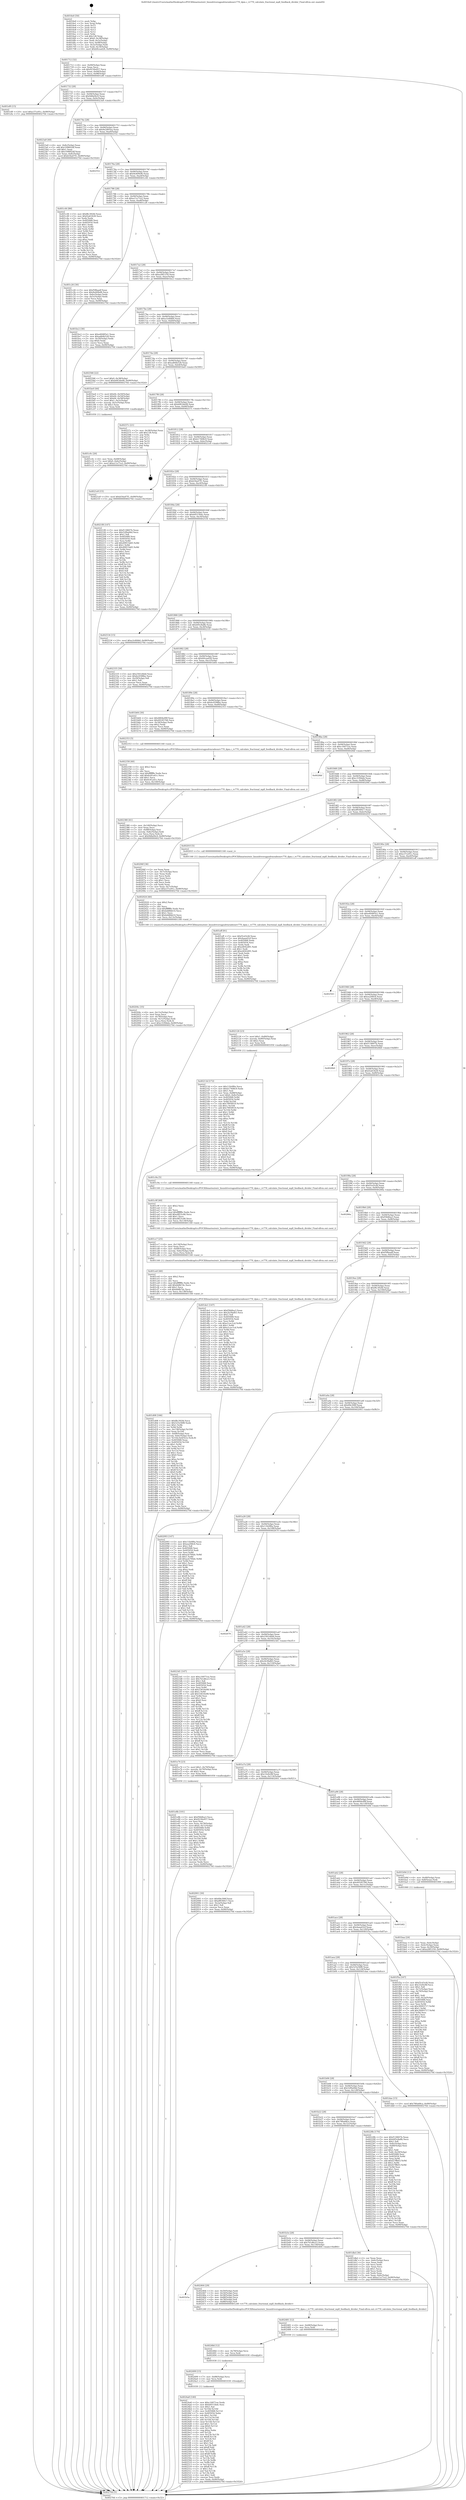digraph "0x4016e0" {
  label = "0x4016e0 (/mnt/c/Users/mathe/Desktop/tcc/POCII/binaries/extr_linuxdriversgpudrmradeonrv770_dpm.c_rv770_calculate_fractional_mpll_feedback_divider_Final-ollvm.out::main(0))"
  labelloc = "t"
  node[shape=record]

  Entry [label="",width=0.3,height=0.3,shape=circle,fillcolor=black,style=filled]
  "0x401712" [label="{
     0x401712 [32]\l
     | [instrs]\l
     &nbsp;&nbsp;0x401712 \<+6\>: mov -0x90(%rbp),%eax\l
     &nbsp;&nbsp;0x401718 \<+2\>: mov %eax,%ecx\l
     &nbsp;&nbsp;0x40171a \<+6\>: sub $0x9230e957,%ecx\l
     &nbsp;&nbsp;0x401720 \<+6\>: mov %eax,-0x94(%rbp)\l
     &nbsp;&nbsp;0x401726 \<+6\>: mov %ecx,-0x98(%rbp)\l
     &nbsp;&nbsp;0x40172c \<+6\>: je 0000000000401ef0 \<main+0x810\>\l
  }"]
  "0x401ef0" [label="{
     0x401ef0 [15]\l
     | [instrs]\l
     &nbsp;&nbsp;0x401ef0 \<+10\>: movl $0xe37ce91c,-0x90(%rbp)\l
     &nbsp;&nbsp;0x401efa \<+5\>: jmp 000000000040270d \<main+0x102d\>\l
  }"]
  "0x401732" [label="{
     0x401732 [28]\l
     | [instrs]\l
     &nbsp;&nbsp;0x401732 \<+5\>: jmp 0000000000401737 \<main+0x57\>\l
     &nbsp;&nbsp;0x401737 \<+6\>: mov -0x94(%rbp),%eax\l
     &nbsp;&nbsp;0x40173d \<+5\>: sub $0x9dfa04c9,%eax\l
     &nbsp;&nbsp;0x401742 \<+6\>: mov %eax,-0x9c(%rbp)\l
     &nbsp;&nbsp;0x401748 \<+6\>: je 00000000004023a9 \<main+0xcc9\>\l
  }"]
  Exit [label="",width=0.3,height=0.3,shape=circle,fillcolor=black,style=filled,peripheries=2]
  "0x4023a9" [label="{
     0x4023a9 [40]\l
     | [instrs]\l
     &nbsp;&nbsp;0x4023a9 \<+6\>: mov -0x8c(%rbp),%eax\l
     &nbsp;&nbsp;0x4023af \<+5\>: add $0x109602df,%eax\l
     &nbsp;&nbsp;0x4023b4 \<+3\>: add $0x1,%eax\l
     &nbsp;&nbsp;0x4023b7 \<+5\>: sub $0x109602df,%eax\l
     &nbsp;&nbsp;0x4023bc \<+6\>: mov %eax,-0x8c(%rbp)\l
     &nbsp;&nbsp;0x4023c2 \<+10\>: movl $0xb54a47f1,-0x90(%rbp)\l
     &nbsp;&nbsp;0x4023cc \<+5\>: jmp 000000000040270d \<main+0x102d\>\l
  }"]
  "0x40174e" [label="{
     0x40174e [28]\l
     | [instrs]\l
     &nbsp;&nbsp;0x40174e \<+5\>: jmp 0000000000401753 \<main+0x73\>\l
     &nbsp;&nbsp;0x401753 \<+6\>: mov -0x94(%rbp),%eax\l
     &nbsp;&nbsp;0x401759 \<+5\>: sub $0x9e2905ea,%eax\l
     &nbsp;&nbsp;0x40175e \<+6\>: mov %eax,-0xa0(%rbp)\l
     &nbsp;&nbsp;0x401764 \<+6\>: je 0000000000402552 \<main+0xe72\>\l
  }"]
  "0x4024a8" [label="{
     0x4024a8 [140]\l
     | [instrs]\l
     &nbsp;&nbsp;0x4024a8 \<+5\>: mov $0xc16071ee,%edx\l
     &nbsp;&nbsp;0x4024ad \<+5\>: mov $0xb9515bdc,%esi\l
     &nbsp;&nbsp;0x4024b2 \<+2\>: mov $0x1,%al\l
     &nbsp;&nbsp;0x4024b4 \<+3\>: xor %r10d,%r10d\l
     &nbsp;&nbsp;0x4024b7 \<+8\>: mov 0x405068,%r11d\l
     &nbsp;&nbsp;0x4024bf \<+7\>: mov 0x405054,%ebx\l
     &nbsp;&nbsp;0x4024c6 \<+4\>: sub $0x1,%r10d\l
     &nbsp;&nbsp;0x4024ca \<+3\>: mov %r11d,%r14d\l
     &nbsp;&nbsp;0x4024cd \<+3\>: add %r10d,%r14d\l
     &nbsp;&nbsp;0x4024d0 \<+4\>: imul %r14d,%r11d\l
     &nbsp;&nbsp;0x4024d4 \<+4\>: and $0x1,%r11d\l
     &nbsp;&nbsp;0x4024d8 \<+4\>: cmp $0x0,%r11d\l
     &nbsp;&nbsp;0x4024dc \<+4\>: sete %r15b\l
     &nbsp;&nbsp;0x4024e0 \<+3\>: cmp $0xa,%ebx\l
     &nbsp;&nbsp;0x4024e3 \<+4\>: setl %r12b\l
     &nbsp;&nbsp;0x4024e7 \<+3\>: mov %r15b,%r13b\l
     &nbsp;&nbsp;0x4024ea \<+4\>: xor $0xff,%r13b\l
     &nbsp;&nbsp;0x4024ee \<+3\>: mov %r12b,%cl\l
     &nbsp;&nbsp;0x4024f1 \<+3\>: xor $0xff,%cl\l
     &nbsp;&nbsp;0x4024f4 \<+2\>: xor $0x1,%al\l
     &nbsp;&nbsp;0x4024f6 \<+3\>: mov %r13b,%dil\l
     &nbsp;&nbsp;0x4024f9 \<+4\>: and $0xff,%dil\l
     &nbsp;&nbsp;0x4024fd \<+3\>: and %al,%r15b\l
     &nbsp;&nbsp;0x402500 \<+3\>: mov %cl,%r8b\l
     &nbsp;&nbsp;0x402503 \<+4\>: and $0xff,%r8b\l
     &nbsp;&nbsp;0x402507 \<+3\>: and %al,%r12b\l
     &nbsp;&nbsp;0x40250a \<+3\>: or %r15b,%dil\l
     &nbsp;&nbsp;0x40250d \<+3\>: or %r12b,%r8b\l
     &nbsp;&nbsp;0x402510 \<+3\>: xor %r8b,%dil\l
     &nbsp;&nbsp;0x402513 \<+3\>: or %cl,%r13b\l
     &nbsp;&nbsp;0x402516 \<+4\>: xor $0xff,%r13b\l
     &nbsp;&nbsp;0x40251a \<+2\>: or $0x1,%al\l
     &nbsp;&nbsp;0x40251c \<+3\>: and %al,%r13b\l
     &nbsp;&nbsp;0x40251f \<+3\>: or %r13b,%dil\l
     &nbsp;&nbsp;0x402522 \<+4\>: test $0x1,%dil\l
     &nbsp;&nbsp;0x402526 \<+3\>: cmovne %esi,%edx\l
     &nbsp;&nbsp;0x402529 \<+6\>: mov %edx,-0x90(%rbp)\l
     &nbsp;&nbsp;0x40252f \<+5\>: jmp 000000000040270d \<main+0x102d\>\l
  }"]
  "0x402552" [label="{
     0x402552\l
  }", style=dashed]
  "0x40176a" [label="{
     0x40176a [28]\l
     | [instrs]\l
     &nbsp;&nbsp;0x40176a \<+5\>: jmp 000000000040176f \<main+0x8f\>\l
     &nbsp;&nbsp;0x40176f \<+6\>: mov -0x94(%rbp),%eax\l
     &nbsp;&nbsp;0x401775 \<+5\>: sub $0x9e409ef6,%eax\l
     &nbsp;&nbsp;0x40177a \<+6\>: mov %eax,-0xa4(%rbp)\l
     &nbsp;&nbsp;0x401780 \<+6\>: je 0000000000401c44 \<main+0x564\>\l
  }"]
  "0x402499" [label="{
     0x402499 [15]\l
     | [instrs]\l
     &nbsp;&nbsp;0x402499 \<+7\>: mov -0x88(%rbp),%rcx\l
     &nbsp;&nbsp;0x4024a0 \<+3\>: mov %rcx,%rdi\l
     &nbsp;&nbsp;0x4024a3 \<+5\>: call 0000000000401030 \<free@plt\>\l
     | [calls]\l
     &nbsp;&nbsp;0x401030 \{1\} (unknown)\l
  }"]
  "0x401c44" [label="{
     0x401c44 [86]\l
     | [instrs]\l
     &nbsp;&nbsp;0x401c44 \<+5\>: mov $0xf8c392fd,%eax\l
     &nbsp;&nbsp;0x401c49 \<+5\>: mov $0xf2a63428,%ecx\l
     &nbsp;&nbsp;0x401c4e \<+2\>: xor %edx,%edx\l
     &nbsp;&nbsp;0x401c50 \<+7\>: mov 0x405068,%esi\l
     &nbsp;&nbsp;0x401c57 \<+7\>: mov 0x405054,%edi\l
     &nbsp;&nbsp;0x401c5e \<+3\>: sub $0x1,%edx\l
     &nbsp;&nbsp;0x401c61 \<+3\>: mov %esi,%r8d\l
     &nbsp;&nbsp;0x401c64 \<+3\>: add %edx,%r8d\l
     &nbsp;&nbsp;0x401c67 \<+4\>: imul %r8d,%esi\l
     &nbsp;&nbsp;0x401c6b \<+3\>: and $0x1,%esi\l
     &nbsp;&nbsp;0x401c6e \<+3\>: cmp $0x0,%esi\l
     &nbsp;&nbsp;0x401c71 \<+4\>: sete %r9b\l
     &nbsp;&nbsp;0x401c75 \<+3\>: cmp $0xa,%edi\l
     &nbsp;&nbsp;0x401c78 \<+4\>: setl %r10b\l
     &nbsp;&nbsp;0x401c7c \<+3\>: mov %r9b,%r11b\l
     &nbsp;&nbsp;0x401c7f \<+3\>: and %r10b,%r11b\l
     &nbsp;&nbsp;0x401c82 \<+3\>: xor %r10b,%r9b\l
     &nbsp;&nbsp;0x401c85 \<+3\>: or %r9b,%r11b\l
     &nbsp;&nbsp;0x401c88 \<+4\>: test $0x1,%r11b\l
     &nbsp;&nbsp;0x401c8c \<+3\>: cmovne %ecx,%eax\l
     &nbsp;&nbsp;0x401c8f \<+6\>: mov %eax,-0x90(%rbp)\l
     &nbsp;&nbsp;0x401c95 \<+5\>: jmp 000000000040270d \<main+0x102d\>\l
  }"]
  "0x401786" [label="{
     0x401786 [28]\l
     | [instrs]\l
     &nbsp;&nbsp;0x401786 \<+5\>: jmp 000000000040178b \<main+0xab\>\l
     &nbsp;&nbsp;0x40178b \<+6\>: mov -0x94(%rbp),%eax\l
     &nbsp;&nbsp;0x401791 \<+5\>: sub $0xa11e71e2,%eax\l
     &nbsp;&nbsp;0x401796 \<+6\>: mov %eax,-0xa8(%rbp)\l
     &nbsp;&nbsp;0x40179c \<+6\>: je 0000000000401c26 \<main+0x546\>\l
  }"]
  "0x40248d" [label="{
     0x40248d [12]\l
     | [instrs]\l
     &nbsp;&nbsp;0x40248d \<+4\>: mov -0x78(%rbp),%rcx\l
     &nbsp;&nbsp;0x402491 \<+3\>: mov %rcx,%rdi\l
     &nbsp;&nbsp;0x402494 \<+5\>: call 0000000000401030 \<free@plt\>\l
     | [calls]\l
     &nbsp;&nbsp;0x401030 \{1\} (unknown)\l
  }"]
  "0x401c26" [label="{
     0x401c26 [30]\l
     | [instrs]\l
     &nbsp;&nbsp;0x401c26 \<+5\>: mov $0xf5f8aadf,%eax\l
     &nbsp;&nbsp;0x401c2b \<+5\>: mov $0x9e409ef6,%ecx\l
     &nbsp;&nbsp;0x401c30 \<+3\>: mov -0x6c(%rbp),%edx\l
     &nbsp;&nbsp;0x401c33 \<+3\>: cmp -0x5c(%rbp),%edx\l
     &nbsp;&nbsp;0x401c36 \<+3\>: cmovl %ecx,%eax\l
     &nbsp;&nbsp;0x401c39 \<+6\>: mov %eax,-0x90(%rbp)\l
     &nbsp;&nbsp;0x401c3f \<+5\>: jmp 000000000040270d \<main+0x102d\>\l
  }"]
  "0x4017a2" [label="{
     0x4017a2 [28]\l
     | [instrs]\l
     &nbsp;&nbsp;0x4017a2 \<+5\>: jmp 00000000004017a7 \<main+0xc7\>\l
     &nbsp;&nbsp;0x4017a7 \<+6\>: mov -0x94(%rbp),%eax\l
     &nbsp;&nbsp;0x4017ad \<+5\>: sub $0xa28f1259,%eax\l
     &nbsp;&nbsp;0x4017b2 \<+6\>: mov %eax,-0xac(%rbp)\l
     &nbsp;&nbsp;0x4017b8 \<+6\>: je 0000000000401bc2 \<main+0x4e2\>\l
  }"]
  "0x402481" [label="{
     0x402481 [12]\l
     | [instrs]\l
     &nbsp;&nbsp;0x402481 \<+4\>: mov -0x68(%rbp),%rcx\l
     &nbsp;&nbsp;0x402485 \<+3\>: mov %rcx,%rdi\l
     &nbsp;&nbsp;0x402488 \<+5\>: call 0000000000401030 \<free@plt\>\l
     | [calls]\l
     &nbsp;&nbsp;0x401030 \{1\} (unknown)\l
  }"]
  "0x401bc2" [label="{
     0x401bc2 [30]\l
     | [instrs]\l
     &nbsp;&nbsp;0x401bc2 \<+5\>: mov $0xe60485e1,%eax\l
     &nbsp;&nbsp;0x401bc7 \<+5\>: mov $0xad64b528,%ecx\l
     &nbsp;&nbsp;0x401bcc \<+3\>: mov -0x30(%rbp),%edx\l
     &nbsp;&nbsp;0x401bcf \<+3\>: cmp $0x0,%edx\l
     &nbsp;&nbsp;0x401bd2 \<+3\>: cmove %ecx,%eax\l
     &nbsp;&nbsp;0x401bd5 \<+6\>: mov %eax,-0x90(%rbp)\l
     &nbsp;&nbsp;0x401bdb \<+5\>: jmp 000000000040270d \<main+0x102d\>\l
  }"]
  "0x4017be" [label="{
     0x4017be [28]\l
     | [instrs]\l
     &nbsp;&nbsp;0x4017be \<+5\>: jmp 00000000004017c3 \<main+0xe3\>\l
     &nbsp;&nbsp;0x4017c3 \<+6\>: mov -0x94(%rbp),%eax\l
     &nbsp;&nbsp;0x4017c9 \<+5\>: sub $0xa3c6fdb0,%eax\l
     &nbsp;&nbsp;0x4017ce \<+6\>: mov %eax,-0xb0(%rbp)\l
     &nbsp;&nbsp;0x4017d4 \<+6\>: je 0000000000402566 \<main+0xe86\>\l
  }"]
  "0x401b5a" [label="{
     0x401b5a\l
  }", style=dashed]
  "0x402566" [label="{
     0x402566 [22]\l
     | [instrs]\l
     &nbsp;&nbsp;0x402566 \<+7\>: movl $0x0,-0x38(%rbp)\l
     &nbsp;&nbsp;0x40256d \<+10\>: movl $0xb063de08,-0x90(%rbp)\l
     &nbsp;&nbsp;0x402577 \<+5\>: jmp 000000000040270d \<main+0x102d\>\l
  }"]
  "0x4017da" [label="{
     0x4017da [28]\l
     | [instrs]\l
     &nbsp;&nbsp;0x4017da \<+5\>: jmp 00000000004017df \<main+0xff\>\l
     &nbsp;&nbsp;0x4017df \<+6\>: mov -0x94(%rbp),%eax\l
     &nbsp;&nbsp;0x4017e5 \<+5\>: sub $0xad64b528,%eax\l
     &nbsp;&nbsp;0x4017ea \<+6\>: mov %eax,-0xb4(%rbp)\l
     &nbsp;&nbsp;0x4017f0 \<+6\>: je 0000000000401be0 \<main+0x500\>\l
  }"]
  "0x402464" [label="{
     0x402464 [29]\l
     | [instrs]\l
     &nbsp;&nbsp;0x402464 \<+3\>: mov -0x50(%rbp),%edi\l
     &nbsp;&nbsp;0x402467 \<+3\>: mov -0x54(%rbp),%esi\l
     &nbsp;&nbsp;0x40246a \<+3\>: mov -0x58(%rbp),%edx\l
     &nbsp;&nbsp;0x40246d \<+4\>: mov -0x68(%rbp),%rcx\l
     &nbsp;&nbsp;0x402471 \<+4\>: mov -0x78(%rbp),%r8\l
     &nbsp;&nbsp;0x402475 \<+7\>: mov -0x88(%rbp),%r9\l
     &nbsp;&nbsp;0x40247c \<+5\>: call 0000000000401240 \<rv770_calculate_fractional_mpll_feedback_divider\>\l
     | [calls]\l
     &nbsp;&nbsp;0x401240 \{1\} (/mnt/c/Users/mathe/Desktop/tcc/POCII/binaries/extr_linuxdriversgpudrmradeonrv770_dpm.c_rv770_calculate_fractional_mpll_feedback_divider_Final-ollvm.out::rv770_calculate_fractional_mpll_feedback_divider)\l
  }"]
  "0x401be0" [label="{
     0x401be0 [44]\l
     | [instrs]\l
     &nbsp;&nbsp;0x401be0 \<+7\>: movl $0x64,-0x50(%rbp)\l
     &nbsp;&nbsp;0x401be7 \<+7\>: movl $0x64,-0x54(%rbp)\l
     &nbsp;&nbsp;0x401bee \<+7\>: movl $0x64,-0x58(%rbp)\l
     &nbsp;&nbsp;0x401bf5 \<+7\>: movl $0x1,-0x5c(%rbp)\l
     &nbsp;&nbsp;0x401bfc \<+4\>: movslq -0x5c(%rbp),%rax\l
     &nbsp;&nbsp;0x401c00 \<+4\>: shl $0x3,%rax\l
     &nbsp;&nbsp;0x401c04 \<+3\>: mov %rax,%rdi\l
     &nbsp;&nbsp;0x401c07 \<+5\>: call 0000000000401050 \<malloc@plt\>\l
     | [calls]\l
     &nbsp;&nbsp;0x401050 \{1\} (unknown)\l
  }"]
  "0x4017f6" [label="{
     0x4017f6 [28]\l
     | [instrs]\l
     &nbsp;&nbsp;0x4017f6 \<+5\>: jmp 00000000004017fb \<main+0x11b\>\l
     &nbsp;&nbsp;0x4017fb \<+6\>: mov -0x94(%rbp),%eax\l
     &nbsp;&nbsp;0x401801 \<+5\>: sub $0xb063de08,%eax\l
     &nbsp;&nbsp;0x401806 \<+6\>: mov %eax,-0xb8(%rbp)\l
     &nbsp;&nbsp;0x40180c \<+6\>: je 000000000040257c \<main+0xe9c\>\l
  }"]
  "0x402380" [label="{
     0x402380 [41]\l
     | [instrs]\l
     &nbsp;&nbsp;0x402380 \<+6\>: mov -0x140(%rbp),%ecx\l
     &nbsp;&nbsp;0x402386 \<+3\>: imul %eax,%ecx\l
     &nbsp;&nbsp;0x402389 \<+7\>: mov -0x88(%rbp),%rsi\l
     &nbsp;&nbsp;0x402390 \<+7\>: movslq -0x8c(%rbp),%rdi\l
     &nbsp;&nbsp;0x402397 \<+3\>: mov %ecx,(%rsi,%rdi,4)\l
     &nbsp;&nbsp;0x40239a \<+10\>: movl $0x9dfa04c9,-0x90(%rbp)\l
     &nbsp;&nbsp;0x4023a4 \<+5\>: jmp 000000000040270d \<main+0x102d\>\l
  }"]
  "0x40257c" [label="{
     0x40257c [21]\l
     | [instrs]\l
     &nbsp;&nbsp;0x40257c \<+3\>: mov -0x38(%rbp),%eax\l
     &nbsp;&nbsp;0x40257f \<+7\>: add $0x128,%rsp\l
     &nbsp;&nbsp;0x402586 \<+1\>: pop %rbx\l
     &nbsp;&nbsp;0x402587 \<+2\>: pop %r12\l
     &nbsp;&nbsp;0x402589 \<+2\>: pop %r13\l
     &nbsp;&nbsp;0x40258b \<+2\>: pop %r14\l
     &nbsp;&nbsp;0x40258d \<+2\>: pop %r15\l
     &nbsp;&nbsp;0x40258f \<+1\>: pop %rbp\l
     &nbsp;&nbsp;0x402590 \<+1\>: ret\l
  }"]
  "0x401812" [label="{
     0x401812 [28]\l
     | [instrs]\l
     &nbsp;&nbsp;0x401812 \<+5\>: jmp 0000000000401817 \<main+0x137\>\l
     &nbsp;&nbsp;0x401817 \<+6\>: mov -0x94(%rbp),%eax\l
     &nbsp;&nbsp;0x40181d \<+5\>: sub $0xb17408c9,%eax\l
     &nbsp;&nbsp;0x401822 \<+6\>: mov %eax,-0xbc(%rbp)\l
     &nbsp;&nbsp;0x401828 \<+6\>: je 00000000004021e9 \<main+0xb09\>\l
  }"]
  "0x402358" [label="{
     0x402358 [40]\l
     | [instrs]\l
     &nbsp;&nbsp;0x402358 \<+5\>: mov $0x2,%ecx\l
     &nbsp;&nbsp;0x40235d \<+1\>: cltd\l
     &nbsp;&nbsp;0x40235e \<+2\>: idiv %ecx\l
     &nbsp;&nbsp;0x402360 \<+6\>: imul $0xfffffffe,%edx,%ecx\l
     &nbsp;&nbsp;0x402366 \<+6\>: add $0x6c81a41c,%ecx\l
     &nbsp;&nbsp;0x40236c \<+3\>: add $0x1,%ecx\l
     &nbsp;&nbsp;0x40236f \<+6\>: sub $0x6c81a41c,%ecx\l
     &nbsp;&nbsp;0x402375 \<+6\>: mov %ecx,-0x140(%rbp)\l
     &nbsp;&nbsp;0x40237b \<+5\>: call 0000000000401160 \<next_i\>\l
     | [calls]\l
     &nbsp;&nbsp;0x401160 \{1\} (/mnt/c/Users/mathe/Desktop/tcc/POCII/binaries/extr_linuxdriversgpudrmradeonrv770_dpm.c_rv770_calculate_fractional_mpll_feedback_divider_Final-ollvm.out::next_i)\l
  }"]
  "0x4021e9" [label="{
     0x4021e9 [15]\l
     | [instrs]\l
     &nbsp;&nbsp;0x4021e9 \<+10\>: movl $0xb54a47f1,-0x90(%rbp)\l
     &nbsp;&nbsp;0x4021f3 \<+5\>: jmp 000000000040270d \<main+0x102d\>\l
  }"]
  "0x40182e" [label="{
     0x40182e [28]\l
     | [instrs]\l
     &nbsp;&nbsp;0x40182e \<+5\>: jmp 0000000000401833 \<main+0x153\>\l
     &nbsp;&nbsp;0x401833 \<+6\>: mov -0x94(%rbp),%eax\l
     &nbsp;&nbsp;0x401839 \<+5\>: sub $0xb54a47f1,%eax\l
     &nbsp;&nbsp;0x40183e \<+6\>: mov %eax,-0xc0(%rbp)\l
     &nbsp;&nbsp;0x401844 \<+6\>: je 00000000004021f8 \<main+0xb18\>\l
  }"]
  "0x40213d" [label="{
     0x40213d [172]\l
     | [instrs]\l
     &nbsp;&nbsp;0x40213d \<+5\>: mov $0x11fe0f6a,%ecx\l
     &nbsp;&nbsp;0x402142 \<+5\>: mov $0xb17408c9,%edx\l
     &nbsp;&nbsp;0x402147 \<+3\>: mov $0x1,%sil\l
     &nbsp;&nbsp;0x40214a \<+7\>: mov %rax,-0x88(%rbp)\l
     &nbsp;&nbsp;0x402151 \<+10\>: movl $0x0,-0x8c(%rbp)\l
     &nbsp;&nbsp;0x40215b \<+8\>: mov 0x405068,%r8d\l
     &nbsp;&nbsp;0x402163 \<+8\>: mov 0x405054,%r9d\l
     &nbsp;&nbsp;0x40216b \<+3\>: mov %r8d,%r10d\l
     &nbsp;&nbsp;0x40216e \<+7\>: sub $0x7995f019,%r10d\l
     &nbsp;&nbsp;0x402175 \<+4\>: sub $0x1,%r10d\l
     &nbsp;&nbsp;0x402179 \<+7\>: add $0x7995f019,%r10d\l
     &nbsp;&nbsp;0x402180 \<+4\>: imul %r10d,%r8d\l
     &nbsp;&nbsp;0x402184 \<+4\>: and $0x1,%r8d\l
     &nbsp;&nbsp;0x402188 \<+4\>: cmp $0x0,%r8d\l
     &nbsp;&nbsp;0x40218c \<+4\>: sete %r11b\l
     &nbsp;&nbsp;0x402190 \<+4\>: cmp $0xa,%r9d\l
     &nbsp;&nbsp;0x402194 \<+3\>: setl %bl\l
     &nbsp;&nbsp;0x402197 \<+3\>: mov %r11b,%r14b\l
     &nbsp;&nbsp;0x40219a \<+4\>: xor $0xff,%r14b\l
     &nbsp;&nbsp;0x40219e \<+3\>: mov %bl,%r15b\l
     &nbsp;&nbsp;0x4021a1 \<+4\>: xor $0xff,%r15b\l
     &nbsp;&nbsp;0x4021a5 \<+4\>: xor $0x0,%sil\l
     &nbsp;&nbsp;0x4021a9 \<+3\>: mov %r14b,%r12b\l
     &nbsp;&nbsp;0x4021ac \<+4\>: and $0x0,%r12b\l
     &nbsp;&nbsp;0x4021b0 \<+3\>: and %sil,%r11b\l
     &nbsp;&nbsp;0x4021b3 \<+3\>: mov %r15b,%r13b\l
     &nbsp;&nbsp;0x4021b6 \<+4\>: and $0x0,%r13b\l
     &nbsp;&nbsp;0x4021ba \<+3\>: and %sil,%bl\l
     &nbsp;&nbsp;0x4021bd \<+3\>: or %r11b,%r12b\l
     &nbsp;&nbsp;0x4021c0 \<+3\>: or %bl,%r13b\l
     &nbsp;&nbsp;0x4021c3 \<+3\>: xor %r13b,%r12b\l
     &nbsp;&nbsp;0x4021c6 \<+3\>: or %r15b,%r14b\l
     &nbsp;&nbsp;0x4021c9 \<+4\>: xor $0xff,%r14b\l
     &nbsp;&nbsp;0x4021cd \<+4\>: or $0x0,%sil\l
     &nbsp;&nbsp;0x4021d1 \<+3\>: and %sil,%r14b\l
     &nbsp;&nbsp;0x4021d4 \<+3\>: or %r14b,%r12b\l
     &nbsp;&nbsp;0x4021d7 \<+4\>: test $0x1,%r12b\l
     &nbsp;&nbsp;0x4021db \<+3\>: cmovne %edx,%ecx\l
     &nbsp;&nbsp;0x4021de \<+6\>: mov %ecx,-0x90(%rbp)\l
     &nbsp;&nbsp;0x4021e4 \<+5\>: jmp 000000000040270d \<main+0x102d\>\l
  }"]
  "0x4021f8" [label="{
     0x4021f8 [147]\l
     | [instrs]\l
     &nbsp;&nbsp;0x4021f8 \<+5\>: mov $0xf118607b,%eax\l
     &nbsp;&nbsp;0x4021fd \<+5\>: mov $0x52f0a94d,%ecx\l
     &nbsp;&nbsp;0x402202 \<+2\>: mov $0x1,%dl\l
     &nbsp;&nbsp;0x402204 \<+7\>: mov 0x405068,%esi\l
     &nbsp;&nbsp;0x40220b \<+7\>: mov 0x405054,%edi\l
     &nbsp;&nbsp;0x402212 \<+3\>: mov %esi,%r8d\l
     &nbsp;&nbsp;0x402215 \<+7\>: add $0x49915dd5,%r8d\l
     &nbsp;&nbsp;0x40221c \<+4\>: sub $0x1,%r8d\l
     &nbsp;&nbsp;0x402220 \<+7\>: sub $0x49915dd5,%r8d\l
     &nbsp;&nbsp;0x402227 \<+4\>: imul %r8d,%esi\l
     &nbsp;&nbsp;0x40222b \<+3\>: and $0x1,%esi\l
     &nbsp;&nbsp;0x40222e \<+3\>: cmp $0x0,%esi\l
     &nbsp;&nbsp;0x402231 \<+4\>: sete %r9b\l
     &nbsp;&nbsp;0x402235 \<+3\>: cmp $0xa,%edi\l
     &nbsp;&nbsp;0x402238 \<+4\>: setl %r10b\l
     &nbsp;&nbsp;0x40223c \<+3\>: mov %r9b,%r11b\l
     &nbsp;&nbsp;0x40223f \<+4\>: xor $0xff,%r11b\l
     &nbsp;&nbsp;0x402243 \<+3\>: mov %r10b,%bl\l
     &nbsp;&nbsp;0x402246 \<+3\>: xor $0xff,%bl\l
     &nbsp;&nbsp;0x402249 \<+3\>: xor $0x0,%dl\l
     &nbsp;&nbsp;0x40224c \<+3\>: mov %r11b,%r14b\l
     &nbsp;&nbsp;0x40224f \<+4\>: and $0x0,%r14b\l
     &nbsp;&nbsp;0x402253 \<+3\>: and %dl,%r9b\l
     &nbsp;&nbsp;0x402256 \<+3\>: mov %bl,%r15b\l
     &nbsp;&nbsp;0x402259 \<+4\>: and $0x0,%r15b\l
     &nbsp;&nbsp;0x40225d \<+3\>: and %dl,%r10b\l
     &nbsp;&nbsp;0x402260 \<+3\>: or %r9b,%r14b\l
     &nbsp;&nbsp;0x402263 \<+3\>: or %r10b,%r15b\l
     &nbsp;&nbsp;0x402266 \<+3\>: xor %r15b,%r14b\l
     &nbsp;&nbsp;0x402269 \<+3\>: or %bl,%r11b\l
     &nbsp;&nbsp;0x40226c \<+4\>: xor $0xff,%r11b\l
     &nbsp;&nbsp;0x402270 \<+3\>: or $0x0,%dl\l
     &nbsp;&nbsp;0x402273 \<+3\>: and %dl,%r11b\l
     &nbsp;&nbsp;0x402276 \<+3\>: or %r11b,%r14b\l
     &nbsp;&nbsp;0x402279 \<+4\>: test $0x1,%r14b\l
     &nbsp;&nbsp;0x40227d \<+3\>: cmovne %ecx,%eax\l
     &nbsp;&nbsp;0x402280 \<+6\>: mov %eax,-0x90(%rbp)\l
     &nbsp;&nbsp;0x402286 \<+5\>: jmp 000000000040270d \<main+0x102d\>\l
  }"]
  "0x40184a" [label="{
     0x40184a [28]\l
     | [instrs]\l
     &nbsp;&nbsp;0x40184a \<+5\>: jmp 000000000040184f \<main+0x16f\>\l
     &nbsp;&nbsp;0x40184f \<+6\>: mov -0x94(%rbp),%eax\l
     &nbsp;&nbsp;0x401855 \<+5\>: sub $0xb9515bdc,%eax\l
     &nbsp;&nbsp;0x40185a \<+6\>: mov %eax,-0xc4(%rbp)\l
     &nbsp;&nbsp;0x401860 \<+6\>: je 0000000000402534 \<main+0xe54\>\l
  }"]
  "0x40204c" [label="{
     0x40204c [35]\l
     | [instrs]\l
     &nbsp;&nbsp;0x40204c \<+6\>: mov -0x13c(%rbp),%ecx\l
     &nbsp;&nbsp;0x402052 \<+3\>: imul %eax,%ecx\l
     &nbsp;&nbsp;0x402055 \<+4\>: mov -0x78(%rbp),%rsi\l
     &nbsp;&nbsp;0x402059 \<+4\>: movslq -0x7c(%rbp),%rdi\l
     &nbsp;&nbsp;0x40205d \<+3\>: mov %ecx,(%rsi,%rdi,4)\l
     &nbsp;&nbsp;0x402060 \<+10\>: movl $0xc31f0deb,-0x90(%rbp)\l
     &nbsp;&nbsp;0x40206a \<+5\>: jmp 000000000040270d \<main+0x102d\>\l
  }"]
  "0x402534" [label="{
     0x402534 [15]\l
     | [instrs]\l
     &nbsp;&nbsp;0x402534 \<+10\>: movl $0xa3c6fdb0,-0x90(%rbp)\l
     &nbsp;&nbsp;0x40253e \<+5\>: jmp 000000000040270d \<main+0x102d\>\l
  }"]
  "0x401866" [label="{
     0x401866 [28]\l
     | [instrs]\l
     &nbsp;&nbsp;0x401866 \<+5\>: jmp 000000000040186b \<main+0x18b\>\l
     &nbsp;&nbsp;0x40186b \<+6\>: mov -0x94(%rbp),%eax\l
     &nbsp;&nbsp;0x401871 \<+5\>: sub $0xb95c8a8b,%eax\l
     &nbsp;&nbsp;0x401876 \<+6\>: mov %eax,-0xc8(%rbp)\l
     &nbsp;&nbsp;0x40187c \<+6\>: je 0000000000402335 \<main+0xc55\>\l
  }"]
  "0x402024" [label="{
     0x402024 [40]\l
     | [instrs]\l
     &nbsp;&nbsp;0x402024 \<+5\>: mov $0x2,%ecx\l
     &nbsp;&nbsp;0x402029 \<+1\>: cltd\l
     &nbsp;&nbsp;0x40202a \<+2\>: idiv %ecx\l
     &nbsp;&nbsp;0x40202c \<+6\>: imul $0xfffffffe,%edx,%ecx\l
     &nbsp;&nbsp;0x402032 \<+6\>: sub $0xbdd6bb14,%ecx\l
     &nbsp;&nbsp;0x402038 \<+3\>: add $0x1,%ecx\l
     &nbsp;&nbsp;0x40203b \<+6\>: add $0xbdd6bb14,%ecx\l
     &nbsp;&nbsp;0x402041 \<+6\>: mov %ecx,-0x13c(%rbp)\l
     &nbsp;&nbsp;0x402047 \<+5\>: call 0000000000401160 \<next_i\>\l
     | [calls]\l
     &nbsp;&nbsp;0x401160 \{1\} (/mnt/c/Users/mathe/Desktop/tcc/POCII/binaries/extr_linuxdriversgpudrmradeonrv770_dpm.c_rv770_calculate_fractional_mpll_feedback_divider_Final-ollvm.out::next_i)\l
  }"]
  "0x402335" [label="{
     0x402335 [30]\l
     | [instrs]\l
     &nbsp;&nbsp;0x402335 \<+5\>: mov $0x2561d4dd,%eax\l
     &nbsp;&nbsp;0x40233a \<+5\>: mov $0xbc4598be,%ecx\l
     &nbsp;&nbsp;0x40233f \<+3\>: mov -0x29(%rbp),%dl\l
     &nbsp;&nbsp;0x402342 \<+3\>: test $0x1,%dl\l
     &nbsp;&nbsp;0x402345 \<+3\>: cmovne %ecx,%eax\l
     &nbsp;&nbsp;0x402348 \<+6\>: mov %eax,-0x90(%rbp)\l
     &nbsp;&nbsp;0x40234e \<+5\>: jmp 000000000040270d \<main+0x102d\>\l
  }"]
  "0x401882" [label="{
     0x401882 [28]\l
     | [instrs]\l
     &nbsp;&nbsp;0x401882 \<+5\>: jmp 0000000000401887 \<main+0x1a7\>\l
     &nbsp;&nbsp;0x401887 \<+6\>: mov -0x94(%rbp),%eax\l
     &nbsp;&nbsp;0x40188d \<+5\>: sub $0xb9cead28,%eax\l
     &nbsp;&nbsp;0x401892 \<+6\>: mov %eax,-0xcc(%rbp)\l
     &nbsp;&nbsp;0x401898 \<+6\>: je 0000000000401b64 \<main+0x484\>\l
  }"]
  "0x401e8b" [label="{
     0x401e8b [101]\l
     | [instrs]\l
     &nbsp;&nbsp;0x401e8b \<+5\>: mov $0xf58dfea3,%ecx\l
     &nbsp;&nbsp;0x401e90 \<+5\>: mov $0x9230e957,%edx\l
     &nbsp;&nbsp;0x401e95 \<+2\>: xor %esi,%esi\l
     &nbsp;&nbsp;0x401e97 \<+4\>: mov %rax,-0x78(%rbp)\l
     &nbsp;&nbsp;0x401e9b \<+7\>: movl $0x0,-0x7c(%rbp)\l
     &nbsp;&nbsp;0x401ea2 \<+8\>: mov 0x405068,%r8d\l
     &nbsp;&nbsp;0x401eaa \<+8\>: mov 0x405054,%r9d\l
     &nbsp;&nbsp;0x401eb2 \<+3\>: sub $0x1,%esi\l
     &nbsp;&nbsp;0x401eb5 \<+3\>: mov %r8d,%r10d\l
     &nbsp;&nbsp;0x401eb8 \<+3\>: add %esi,%r10d\l
     &nbsp;&nbsp;0x401ebb \<+4\>: imul %r10d,%r8d\l
     &nbsp;&nbsp;0x401ebf \<+4\>: and $0x1,%r8d\l
     &nbsp;&nbsp;0x401ec3 \<+4\>: cmp $0x0,%r8d\l
     &nbsp;&nbsp;0x401ec7 \<+4\>: sete %r11b\l
     &nbsp;&nbsp;0x401ecb \<+4\>: cmp $0xa,%r9d\l
     &nbsp;&nbsp;0x401ecf \<+3\>: setl %bl\l
     &nbsp;&nbsp;0x401ed2 \<+3\>: mov %r11b,%r14b\l
     &nbsp;&nbsp;0x401ed5 \<+3\>: and %bl,%r14b\l
     &nbsp;&nbsp;0x401ed8 \<+3\>: xor %bl,%r11b\l
     &nbsp;&nbsp;0x401edb \<+3\>: or %r11b,%r14b\l
     &nbsp;&nbsp;0x401ede \<+4\>: test $0x1,%r14b\l
     &nbsp;&nbsp;0x401ee2 \<+3\>: cmovne %edx,%ecx\l
     &nbsp;&nbsp;0x401ee5 \<+6\>: mov %ecx,-0x90(%rbp)\l
     &nbsp;&nbsp;0x401eeb \<+5\>: jmp 000000000040270d \<main+0x102d\>\l
  }"]
  "0x401b64" [label="{
     0x401b64 [30]\l
     | [instrs]\l
     &nbsp;&nbsp;0x401b64 \<+5\>: mov $0x4804e99f,%eax\l
     &nbsp;&nbsp;0x401b69 \<+5\>: mov $0x49185766,%ecx\l
     &nbsp;&nbsp;0x401b6e \<+3\>: mov -0x34(%rbp),%edx\l
     &nbsp;&nbsp;0x401b71 \<+3\>: cmp $0x2,%edx\l
     &nbsp;&nbsp;0x401b74 \<+3\>: cmovne %ecx,%eax\l
     &nbsp;&nbsp;0x401b77 \<+6\>: mov %eax,-0x90(%rbp)\l
     &nbsp;&nbsp;0x401b7d \<+5\>: jmp 000000000040270d \<main+0x102d\>\l
  }"]
  "0x40189e" [label="{
     0x40189e [28]\l
     | [instrs]\l
     &nbsp;&nbsp;0x40189e \<+5\>: jmp 00000000004018a3 \<main+0x1c3\>\l
     &nbsp;&nbsp;0x4018a3 \<+6\>: mov -0x94(%rbp),%eax\l
     &nbsp;&nbsp;0x4018a9 \<+5\>: sub $0xbc4598be,%eax\l
     &nbsp;&nbsp;0x4018ae \<+6\>: mov %eax,-0xd0(%rbp)\l
     &nbsp;&nbsp;0x4018b4 \<+6\>: je 0000000000402353 \<main+0xc73\>\l
  }"]
  "0x40270d" [label="{
     0x40270d [5]\l
     | [instrs]\l
     &nbsp;&nbsp;0x40270d \<+5\>: jmp 0000000000401712 \<main+0x32\>\l
  }"]
  "0x4016e0" [label="{
     0x4016e0 [50]\l
     | [instrs]\l
     &nbsp;&nbsp;0x4016e0 \<+1\>: push %rbp\l
     &nbsp;&nbsp;0x4016e1 \<+3\>: mov %rsp,%rbp\l
     &nbsp;&nbsp;0x4016e4 \<+2\>: push %r15\l
     &nbsp;&nbsp;0x4016e6 \<+2\>: push %r14\l
     &nbsp;&nbsp;0x4016e8 \<+2\>: push %r13\l
     &nbsp;&nbsp;0x4016ea \<+2\>: push %r12\l
     &nbsp;&nbsp;0x4016ec \<+1\>: push %rbx\l
     &nbsp;&nbsp;0x4016ed \<+7\>: sub $0x128,%rsp\l
     &nbsp;&nbsp;0x4016f4 \<+7\>: movl $0x0,-0x38(%rbp)\l
     &nbsp;&nbsp;0x4016fb \<+3\>: mov %edi,-0x3c(%rbp)\l
     &nbsp;&nbsp;0x4016fe \<+4\>: mov %rsi,-0x48(%rbp)\l
     &nbsp;&nbsp;0x401702 \<+3\>: mov -0x3c(%rbp),%edi\l
     &nbsp;&nbsp;0x401705 \<+3\>: mov %edi,-0x34(%rbp)\l
     &nbsp;&nbsp;0x401708 \<+10\>: movl $0xb9cead28,-0x90(%rbp)\l
  }"]
  "0x401b3e" [label="{
     0x401b3e [28]\l
     | [instrs]\l
     &nbsp;&nbsp;0x401b3e \<+5\>: jmp 0000000000401b43 \<main+0x463\>\l
     &nbsp;&nbsp;0x401b43 \<+6\>: mov -0x94(%rbp),%eax\l
     &nbsp;&nbsp;0x401b49 \<+5\>: sub $0x7b1d6ce3,%eax\l
     &nbsp;&nbsp;0x401b4e \<+6\>: mov %eax,-0x130(%rbp)\l
     &nbsp;&nbsp;0x401b54 \<+6\>: je 0000000000402464 \<main+0xd84\>\l
  }"]
  "0x402353" [label="{
     0x402353 [5]\l
     | [instrs]\l
     &nbsp;&nbsp;0x402353 \<+5\>: call 0000000000401160 \<next_i\>\l
     | [calls]\l
     &nbsp;&nbsp;0x401160 \{1\} (/mnt/c/Users/mathe/Desktop/tcc/POCII/binaries/extr_linuxdriversgpudrmradeonrv770_dpm.c_rv770_calculate_fractional_mpll_feedback_divider_Final-ollvm.out::next_i)\l
  }"]
  "0x4018ba" [label="{
     0x4018ba [28]\l
     | [instrs]\l
     &nbsp;&nbsp;0x4018ba \<+5\>: jmp 00000000004018bf \<main+0x1df\>\l
     &nbsp;&nbsp;0x4018bf \<+6\>: mov -0x94(%rbp),%eax\l
     &nbsp;&nbsp;0x4018c5 \<+5\>: sub $0xc16071ee,%eax\l
     &nbsp;&nbsp;0x4018ca \<+6\>: mov %eax,-0xd4(%rbp)\l
     &nbsp;&nbsp;0x4018d0 \<+6\>: je 00000000004026bf \<main+0xfdf\>\l
  }"]
  "0x401dbd" [label="{
     0x401dbd [36]\l
     | [instrs]\l
     &nbsp;&nbsp;0x401dbd \<+2\>: xor %eax,%eax\l
     &nbsp;&nbsp;0x401dbf \<+3\>: mov -0x6c(%rbp),%ecx\l
     &nbsp;&nbsp;0x401dc2 \<+2\>: mov %eax,%edx\l
     &nbsp;&nbsp;0x401dc4 \<+2\>: sub %ecx,%edx\l
     &nbsp;&nbsp;0x401dc6 \<+2\>: mov %eax,%ecx\l
     &nbsp;&nbsp;0x401dc8 \<+3\>: sub $0x1,%ecx\l
     &nbsp;&nbsp;0x401dcb \<+2\>: add %ecx,%edx\l
     &nbsp;&nbsp;0x401dcd \<+2\>: sub %edx,%eax\l
     &nbsp;&nbsp;0x401dcf \<+3\>: mov %eax,-0x6c(%rbp)\l
     &nbsp;&nbsp;0x401dd2 \<+10\>: movl $0xa11e71e2,-0x90(%rbp)\l
     &nbsp;&nbsp;0x401ddc \<+5\>: jmp 000000000040270d \<main+0x102d\>\l
  }"]
  "0x4026bf" [label="{
     0x4026bf\l
  }", style=dashed]
  "0x4018d6" [label="{
     0x4018d6 [28]\l
     | [instrs]\l
     &nbsp;&nbsp;0x4018d6 \<+5\>: jmp 00000000004018db \<main+0x1fb\>\l
     &nbsp;&nbsp;0x4018db \<+6\>: mov -0x94(%rbp),%eax\l
     &nbsp;&nbsp;0x4018e1 \<+5\>: sub $0xc31f0deb,%eax\l
     &nbsp;&nbsp;0x4018e6 \<+6\>: mov %eax,-0xd8(%rbp)\l
     &nbsp;&nbsp;0x4018ec \<+6\>: je 000000000040206f \<main+0x98f\>\l
  }"]
  "0x401b22" [label="{
     0x401b22 [28]\l
     | [instrs]\l
     &nbsp;&nbsp;0x401b22 \<+5\>: jmp 0000000000401b27 \<main+0x447\>\l
     &nbsp;&nbsp;0x401b27 \<+6\>: mov -0x94(%rbp),%eax\l
     &nbsp;&nbsp;0x401b2d \<+5\>: sub $0x780a68ca,%eax\l
     &nbsp;&nbsp;0x401b32 \<+6\>: mov %eax,-0x12c(%rbp)\l
     &nbsp;&nbsp;0x401b38 \<+6\>: je 0000000000401dbd \<main+0x6dd\>\l
  }"]
  "0x40206f" [label="{
     0x40206f [36]\l
     | [instrs]\l
     &nbsp;&nbsp;0x40206f \<+2\>: xor %eax,%eax\l
     &nbsp;&nbsp;0x402071 \<+3\>: mov -0x7c(%rbp),%ecx\l
     &nbsp;&nbsp;0x402074 \<+2\>: mov %eax,%edx\l
     &nbsp;&nbsp;0x402076 \<+2\>: sub %ecx,%edx\l
     &nbsp;&nbsp;0x402078 \<+2\>: mov %eax,%ecx\l
     &nbsp;&nbsp;0x40207a \<+3\>: sub $0x1,%ecx\l
     &nbsp;&nbsp;0x40207d \<+2\>: add %ecx,%edx\l
     &nbsp;&nbsp;0x40207f \<+2\>: sub %edx,%eax\l
     &nbsp;&nbsp;0x402081 \<+3\>: mov %eax,-0x7c(%rbp)\l
     &nbsp;&nbsp;0x402084 \<+10\>: movl $0xe37ce91c,-0x90(%rbp)\l
     &nbsp;&nbsp;0x40208e \<+5\>: jmp 000000000040270d \<main+0x102d\>\l
  }"]
  "0x4018f2" [label="{
     0x4018f2 [28]\l
     | [instrs]\l
     &nbsp;&nbsp;0x4018f2 \<+5\>: jmp 00000000004018f7 \<main+0x217\>\l
     &nbsp;&nbsp;0x4018f7 \<+6\>: mov -0x94(%rbp),%eax\l
     &nbsp;&nbsp;0x4018fd \<+5\>: sub $0xdf9360c7,%eax\l
     &nbsp;&nbsp;0x401902 \<+6\>: mov %eax,-0xdc(%rbp)\l
     &nbsp;&nbsp;0x401908 \<+6\>: je 000000000040201f \<main+0x93f\>\l
  }"]
  "0x40228b" [label="{
     0x40228b [170]\l
     | [instrs]\l
     &nbsp;&nbsp;0x40228b \<+5\>: mov $0xf118607b,%eax\l
     &nbsp;&nbsp;0x402290 \<+5\>: mov $0xb95c8a8b,%ecx\l
     &nbsp;&nbsp;0x402295 \<+2\>: mov $0x1,%dl\l
     &nbsp;&nbsp;0x402297 \<+6\>: mov -0x8c(%rbp),%esi\l
     &nbsp;&nbsp;0x40229d \<+3\>: cmp -0x80(%rbp),%esi\l
     &nbsp;&nbsp;0x4022a0 \<+4\>: setl %dil\l
     &nbsp;&nbsp;0x4022a4 \<+4\>: and $0x1,%dil\l
     &nbsp;&nbsp;0x4022a8 \<+4\>: mov %dil,-0x29(%rbp)\l
     &nbsp;&nbsp;0x4022ac \<+7\>: mov 0x405068,%esi\l
     &nbsp;&nbsp;0x4022b3 \<+8\>: mov 0x405054,%r8d\l
     &nbsp;&nbsp;0x4022bb \<+3\>: mov %esi,%r9d\l
     &nbsp;&nbsp;0x4022be \<+7\>: add $0xf27ffb03,%r9d\l
     &nbsp;&nbsp;0x4022c5 \<+4\>: sub $0x1,%r9d\l
     &nbsp;&nbsp;0x4022c9 \<+7\>: sub $0xf27ffb03,%r9d\l
     &nbsp;&nbsp;0x4022d0 \<+4\>: imul %r9d,%esi\l
     &nbsp;&nbsp;0x4022d4 \<+3\>: and $0x1,%esi\l
     &nbsp;&nbsp;0x4022d7 \<+3\>: cmp $0x0,%esi\l
     &nbsp;&nbsp;0x4022da \<+4\>: sete %dil\l
     &nbsp;&nbsp;0x4022de \<+4\>: cmp $0xa,%r8d\l
     &nbsp;&nbsp;0x4022e2 \<+4\>: setl %r10b\l
     &nbsp;&nbsp;0x4022e6 \<+3\>: mov %dil,%r11b\l
     &nbsp;&nbsp;0x4022e9 \<+4\>: xor $0xff,%r11b\l
     &nbsp;&nbsp;0x4022ed \<+3\>: mov %r10b,%bl\l
     &nbsp;&nbsp;0x4022f0 \<+3\>: xor $0xff,%bl\l
     &nbsp;&nbsp;0x4022f3 \<+3\>: xor $0x0,%dl\l
     &nbsp;&nbsp;0x4022f6 \<+3\>: mov %r11b,%r14b\l
     &nbsp;&nbsp;0x4022f9 \<+4\>: and $0x0,%r14b\l
     &nbsp;&nbsp;0x4022fd \<+3\>: and %dl,%dil\l
     &nbsp;&nbsp;0x402300 \<+3\>: mov %bl,%r15b\l
     &nbsp;&nbsp;0x402303 \<+4\>: and $0x0,%r15b\l
     &nbsp;&nbsp;0x402307 \<+3\>: and %dl,%r10b\l
     &nbsp;&nbsp;0x40230a \<+3\>: or %dil,%r14b\l
     &nbsp;&nbsp;0x40230d \<+3\>: or %r10b,%r15b\l
     &nbsp;&nbsp;0x402310 \<+3\>: xor %r15b,%r14b\l
     &nbsp;&nbsp;0x402313 \<+3\>: or %bl,%r11b\l
     &nbsp;&nbsp;0x402316 \<+4\>: xor $0xff,%r11b\l
     &nbsp;&nbsp;0x40231a \<+3\>: or $0x0,%dl\l
     &nbsp;&nbsp;0x40231d \<+3\>: and %dl,%r11b\l
     &nbsp;&nbsp;0x402320 \<+3\>: or %r11b,%r14b\l
     &nbsp;&nbsp;0x402323 \<+4\>: test $0x1,%r14b\l
     &nbsp;&nbsp;0x402327 \<+3\>: cmovne %ecx,%eax\l
     &nbsp;&nbsp;0x40232a \<+6\>: mov %eax,-0x90(%rbp)\l
     &nbsp;&nbsp;0x402330 \<+5\>: jmp 000000000040270d \<main+0x102d\>\l
  }"]
  "0x40201f" [label="{
     0x40201f [5]\l
     | [instrs]\l
     &nbsp;&nbsp;0x40201f \<+5\>: call 0000000000401160 \<next_i\>\l
     | [calls]\l
     &nbsp;&nbsp;0x401160 \{1\} (/mnt/c/Users/mathe/Desktop/tcc/POCII/binaries/extr_linuxdriversgpudrmradeonrv770_dpm.c_rv770_calculate_fractional_mpll_feedback_divider_Final-ollvm.out::next_i)\l
  }"]
  "0x40190e" [label="{
     0x40190e [28]\l
     | [instrs]\l
     &nbsp;&nbsp;0x40190e \<+5\>: jmp 0000000000401913 \<main+0x233\>\l
     &nbsp;&nbsp;0x401913 \<+6\>: mov -0x94(%rbp),%eax\l
     &nbsp;&nbsp;0x401919 \<+5\>: sub $0xe37ce91c,%eax\l
     &nbsp;&nbsp;0x40191e \<+6\>: mov %eax,-0xe0(%rbp)\l
     &nbsp;&nbsp;0x401924 \<+6\>: je 0000000000401eff \<main+0x81f\>\l
  }"]
  "0x401b06" [label="{
     0x401b06 [28]\l
     | [instrs]\l
     &nbsp;&nbsp;0x401b06 \<+5\>: jmp 0000000000401b0b \<main+0x42b\>\l
     &nbsp;&nbsp;0x401b0b \<+6\>: mov -0x94(%rbp),%eax\l
     &nbsp;&nbsp;0x401b11 \<+5\>: sub $0x52f0a94d,%eax\l
     &nbsp;&nbsp;0x401b16 \<+6\>: mov %eax,-0x128(%rbp)\l
     &nbsp;&nbsp;0x401b1c \<+6\>: je 000000000040228b \<main+0xbab\>\l
  }"]
  "0x401eff" [label="{
     0x401eff [91]\l
     | [instrs]\l
     &nbsp;&nbsp;0x401eff \<+5\>: mov $0xf3cd3cfd,%eax\l
     &nbsp;&nbsp;0x401f04 \<+5\>: mov $0x4aaa43cf,%ecx\l
     &nbsp;&nbsp;0x401f09 \<+7\>: mov 0x405068,%edx\l
     &nbsp;&nbsp;0x401f10 \<+7\>: mov 0x405054,%esi\l
     &nbsp;&nbsp;0x401f17 \<+2\>: mov %edx,%edi\l
     &nbsp;&nbsp;0x401f19 \<+6\>: sub $0xe4042d91,%edi\l
     &nbsp;&nbsp;0x401f1f \<+3\>: sub $0x1,%edi\l
     &nbsp;&nbsp;0x401f22 \<+6\>: add $0xe4042d91,%edi\l
     &nbsp;&nbsp;0x401f28 \<+3\>: imul %edi,%edx\l
     &nbsp;&nbsp;0x401f2b \<+3\>: and $0x1,%edx\l
     &nbsp;&nbsp;0x401f2e \<+3\>: cmp $0x0,%edx\l
     &nbsp;&nbsp;0x401f31 \<+4\>: sete %r8b\l
     &nbsp;&nbsp;0x401f35 \<+3\>: cmp $0xa,%esi\l
     &nbsp;&nbsp;0x401f38 \<+4\>: setl %r9b\l
     &nbsp;&nbsp;0x401f3c \<+3\>: mov %r8b,%r10b\l
     &nbsp;&nbsp;0x401f3f \<+3\>: and %r9b,%r10b\l
     &nbsp;&nbsp;0x401f42 \<+3\>: xor %r9b,%r8b\l
     &nbsp;&nbsp;0x401f45 \<+3\>: or %r8b,%r10b\l
     &nbsp;&nbsp;0x401f48 \<+4\>: test $0x1,%r10b\l
     &nbsp;&nbsp;0x401f4c \<+3\>: cmovne %ecx,%eax\l
     &nbsp;&nbsp;0x401f4f \<+6\>: mov %eax,-0x90(%rbp)\l
     &nbsp;&nbsp;0x401f55 \<+5\>: jmp 000000000040270d \<main+0x102d\>\l
  }"]
  "0x40192a" [label="{
     0x40192a [28]\l
     | [instrs]\l
     &nbsp;&nbsp;0x40192a \<+5\>: jmp 000000000040192f \<main+0x24f\>\l
     &nbsp;&nbsp;0x40192f \<+6\>: mov -0x94(%rbp),%eax\l
     &nbsp;&nbsp;0x401935 \<+5\>: sub $0xe60485e1,%eax\l
     &nbsp;&nbsp;0x40193a \<+6\>: mov %eax,-0xe4(%rbp)\l
     &nbsp;&nbsp;0x401940 \<+6\>: je 0000000000402543 \<main+0xe63\>\l
  }"]
  "0x401dae" [label="{
     0x401dae [15]\l
     | [instrs]\l
     &nbsp;&nbsp;0x401dae \<+10\>: movl $0x780a68ca,-0x90(%rbp)\l
     &nbsp;&nbsp;0x401db8 \<+5\>: jmp 000000000040270d \<main+0x102d\>\l
  }"]
  "0x402543" [label="{
     0x402543\l
  }", style=dashed]
  "0x401946" [label="{
     0x401946 [28]\l
     | [instrs]\l
     &nbsp;&nbsp;0x401946 \<+5\>: jmp 000000000040194b \<main+0x26b\>\l
     &nbsp;&nbsp;0x40194b \<+6\>: mov -0x94(%rbp),%eax\l
     &nbsp;&nbsp;0x401951 \<+5\>: sub $0xea2f4fc6,%eax\l
     &nbsp;&nbsp;0x401956 \<+6\>: mov %eax,-0xe8(%rbp)\l
     &nbsp;&nbsp;0x40195c \<+6\>: je 0000000000402126 \<main+0xa46\>\l
  }"]
  "0x401aea" [label="{
     0x401aea [28]\l
     | [instrs]\l
     &nbsp;&nbsp;0x401aea \<+5\>: jmp 0000000000401aef \<main+0x40f\>\l
     &nbsp;&nbsp;0x401aef \<+6\>: mov -0x94(%rbp),%eax\l
     &nbsp;&nbsp;0x401af5 \<+5\>: sub $0x525e56f8,%eax\l
     &nbsp;&nbsp;0x401afa \<+6\>: mov %eax,-0x124(%rbp)\l
     &nbsp;&nbsp;0x401b00 \<+6\>: je 0000000000401dae \<main+0x6ce\>\l
  }"]
  "0x402126" [label="{
     0x402126 [23]\l
     | [instrs]\l
     &nbsp;&nbsp;0x402126 \<+7\>: movl $0x1,-0x80(%rbp)\l
     &nbsp;&nbsp;0x40212d \<+4\>: movslq -0x80(%rbp),%rax\l
     &nbsp;&nbsp;0x402131 \<+4\>: shl $0x2,%rax\l
     &nbsp;&nbsp;0x402135 \<+3\>: mov %rax,%rdi\l
     &nbsp;&nbsp;0x402138 \<+5\>: call 0000000000401050 \<malloc@plt\>\l
     | [calls]\l
     &nbsp;&nbsp;0x401050 \{1\} (unknown)\l
  }"]
  "0x401962" [label="{
     0x401962 [28]\l
     | [instrs]\l
     &nbsp;&nbsp;0x401962 \<+5\>: jmp 0000000000401967 \<main+0x287\>\l
     &nbsp;&nbsp;0x401967 \<+6\>: mov -0x94(%rbp),%eax\l
     &nbsp;&nbsp;0x40196d \<+5\>: sub $0xf118607b,%eax\l
     &nbsp;&nbsp;0x401972 \<+6\>: mov %eax,-0xec(%rbp)\l
     &nbsp;&nbsp;0x401978 \<+6\>: je 00000000004026b0 \<main+0xfd0\>\l
  }"]
  "0x401f5a" [label="{
     0x401f5a [167]\l
     | [instrs]\l
     &nbsp;&nbsp;0x401f5a \<+5\>: mov $0xf3cd3cfd,%eax\l
     &nbsp;&nbsp;0x401f5f \<+5\>: mov $0x33e9cf4f,%ecx\l
     &nbsp;&nbsp;0x401f64 \<+2\>: mov $0x1,%dl\l
     &nbsp;&nbsp;0x401f66 \<+3\>: mov -0x7c(%rbp),%esi\l
     &nbsp;&nbsp;0x401f69 \<+3\>: cmp -0x70(%rbp),%esi\l
     &nbsp;&nbsp;0x401f6c \<+4\>: setl %dil\l
     &nbsp;&nbsp;0x401f70 \<+4\>: and $0x1,%dil\l
     &nbsp;&nbsp;0x401f74 \<+4\>: mov %dil,-0x2a(%rbp)\l
     &nbsp;&nbsp;0x401f78 \<+7\>: mov 0x405068,%esi\l
     &nbsp;&nbsp;0x401f7f \<+8\>: mov 0x405054,%r8d\l
     &nbsp;&nbsp;0x401f87 \<+3\>: mov %esi,%r9d\l
     &nbsp;&nbsp;0x401f8a \<+7\>: sub $0x30093717,%r9d\l
     &nbsp;&nbsp;0x401f91 \<+4\>: sub $0x1,%r9d\l
     &nbsp;&nbsp;0x401f95 \<+7\>: add $0x30093717,%r9d\l
     &nbsp;&nbsp;0x401f9c \<+4\>: imul %r9d,%esi\l
     &nbsp;&nbsp;0x401fa0 \<+3\>: and $0x1,%esi\l
     &nbsp;&nbsp;0x401fa3 \<+3\>: cmp $0x0,%esi\l
     &nbsp;&nbsp;0x401fa6 \<+4\>: sete %dil\l
     &nbsp;&nbsp;0x401faa \<+4\>: cmp $0xa,%r8d\l
     &nbsp;&nbsp;0x401fae \<+4\>: setl %r10b\l
     &nbsp;&nbsp;0x401fb2 \<+3\>: mov %dil,%r11b\l
     &nbsp;&nbsp;0x401fb5 \<+4\>: xor $0xff,%r11b\l
     &nbsp;&nbsp;0x401fb9 \<+3\>: mov %r10b,%bl\l
     &nbsp;&nbsp;0x401fbc \<+3\>: xor $0xff,%bl\l
     &nbsp;&nbsp;0x401fbf \<+3\>: xor $0x0,%dl\l
     &nbsp;&nbsp;0x401fc2 \<+3\>: mov %r11b,%r14b\l
     &nbsp;&nbsp;0x401fc5 \<+4\>: and $0x0,%r14b\l
     &nbsp;&nbsp;0x401fc9 \<+3\>: and %dl,%dil\l
     &nbsp;&nbsp;0x401fcc \<+3\>: mov %bl,%r15b\l
     &nbsp;&nbsp;0x401fcf \<+4\>: and $0x0,%r15b\l
     &nbsp;&nbsp;0x401fd3 \<+3\>: and %dl,%r10b\l
     &nbsp;&nbsp;0x401fd6 \<+3\>: or %dil,%r14b\l
     &nbsp;&nbsp;0x401fd9 \<+3\>: or %r10b,%r15b\l
     &nbsp;&nbsp;0x401fdc \<+3\>: xor %r15b,%r14b\l
     &nbsp;&nbsp;0x401fdf \<+3\>: or %bl,%r11b\l
     &nbsp;&nbsp;0x401fe2 \<+4\>: xor $0xff,%r11b\l
     &nbsp;&nbsp;0x401fe6 \<+3\>: or $0x0,%dl\l
     &nbsp;&nbsp;0x401fe9 \<+3\>: and %dl,%r11b\l
     &nbsp;&nbsp;0x401fec \<+3\>: or %r11b,%r14b\l
     &nbsp;&nbsp;0x401fef \<+4\>: test $0x1,%r14b\l
     &nbsp;&nbsp;0x401ff3 \<+3\>: cmovne %ecx,%eax\l
     &nbsp;&nbsp;0x401ff6 \<+6\>: mov %eax,-0x90(%rbp)\l
     &nbsp;&nbsp;0x401ffc \<+5\>: jmp 000000000040270d \<main+0x102d\>\l
  }"]
  "0x4026b0" [label="{
     0x4026b0\l
  }", style=dashed]
  "0x40197e" [label="{
     0x40197e [28]\l
     | [instrs]\l
     &nbsp;&nbsp;0x40197e \<+5\>: jmp 0000000000401983 \<main+0x2a3\>\l
     &nbsp;&nbsp;0x401983 \<+6\>: mov -0x94(%rbp),%eax\l
     &nbsp;&nbsp;0x401989 \<+5\>: sub $0xf2a63428,%eax\l
     &nbsp;&nbsp;0x40198e \<+6\>: mov %eax,-0xf0(%rbp)\l
     &nbsp;&nbsp;0x401994 \<+6\>: je 0000000000401c9a \<main+0x5ba\>\l
  }"]
  "0x401ace" [label="{
     0x401ace [28]\l
     | [instrs]\l
     &nbsp;&nbsp;0x401ace \<+5\>: jmp 0000000000401ad3 \<main+0x3f3\>\l
     &nbsp;&nbsp;0x401ad3 \<+6\>: mov -0x94(%rbp),%eax\l
     &nbsp;&nbsp;0x401ad9 \<+5\>: sub $0x4aaa43cf,%eax\l
     &nbsp;&nbsp;0x401ade \<+6\>: mov %eax,-0x120(%rbp)\l
     &nbsp;&nbsp;0x401ae4 \<+6\>: je 0000000000401f5a \<main+0x87a\>\l
  }"]
  "0x401c9a" [label="{
     0x401c9a [5]\l
     | [instrs]\l
     &nbsp;&nbsp;0x401c9a \<+5\>: call 0000000000401160 \<next_i\>\l
     | [calls]\l
     &nbsp;&nbsp;0x401160 \{1\} (/mnt/c/Users/mathe/Desktop/tcc/POCII/binaries/extr_linuxdriversgpudrmradeonrv770_dpm.c_rv770_calculate_fractional_mpll_feedback_divider_Final-ollvm.out::next_i)\l
  }"]
  "0x40199a" [label="{
     0x40199a [28]\l
     | [instrs]\l
     &nbsp;&nbsp;0x40199a \<+5\>: jmp 000000000040199f \<main+0x2bf\>\l
     &nbsp;&nbsp;0x40199f \<+6\>: mov -0x94(%rbp),%eax\l
     &nbsp;&nbsp;0x4019a5 \<+5\>: sub $0xf3cd3cfd,%eax\l
     &nbsp;&nbsp;0x4019aa \<+6\>: mov %eax,-0xf4(%rbp)\l
     &nbsp;&nbsp;0x4019b0 \<+6\>: je 000000000040266a \<main+0xf8a\>\l
  }"]
  "0x401b82" [label="{
     0x401b82\l
  }", style=dashed]
  "0x40266a" [label="{
     0x40266a\l
  }", style=dashed]
  "0x4019b6" [label="{
     0x4019b6 [28]\l
     | [instrs]\l
     &nbsp;&nbsp;0x4019b6 \<+5\>: jmp 00000000004019bb \<main+0x2db\>\l
     &nbsp;&nbsp;0x4019bb \<+6\>: mov -0x94(%rbp),%eax\l
     &nbsp;&nbsp;0x4019c1 \<+5\>: sub $0xf58dfea3,%eax\l
     &nbsp;&nbsp;0x4019c6 \<+6\>: mov %eax,-0xf8(%rbp)\l
     &nbsp;&nbsp;0x4019cc \<+6\>: je 0000000000402639 \<main+0xf59\>\l
  }"]
  "0x401d08" [label="{
     0x401d08 [166]\l
     | [instrs]\l
     &nbsp;&nbsp;0x401d08 \<+5\>: mov $0xf8c392fd,%ecx\l
     &nbsp;&nbsp;0x401d0d \<+5\>: mov $0x525e56f8,%edx\l
     &nbsp;&nbsp;0x401d12 \<+3\>: mov $0x1,%r8b\l
     &nbsp;&nbsp;0x401d15 \<+3\>: xor %r9d,%r9d\l
     &nbsp;&nbsp;0x401d18 \<+7\>: mov -0x138(%rbp),%r10d\l
     &nbsp;&nbsp;0x401d1f \<+4\>: imul %eax,%r10d\l
     &nbsp;&nbsp;0x401d23 \<+4\>: mov -0x68(%rbp),%rsi\l
     &nbsp;&nbsp;0x401d27 \<+4\>: movslq -0x6c(%rbp),%rdi\l
     &nbsp;&nbsp;0x401d2b \<+5\>: mov %r10d,0x4(%rsi,%rdi,8)\l
     &nbsp;&nbsp;0x401d30 \<+7\>: mov 0x405068,%eax\l
     &nbsp;&nbsp;0x401d37 \<+8\>: mov 0x405054,%r10d\l
     &nbsp;&nbsp;0x401d3f \<+4\>: sub $0x1,%r9d\l
     &nbsp;&nbsp;0x401d43 \<+3\>: mov %eax,%r11d\l
     &nbsp;&nbsp;0x401d46 \<+3\>: add %r9d,%r11d\l
     &nbsp;&nbsp;0x401d49 \<+4\>: imul %r11d,%eax\l
     &nbsp;&nbsp;0x401d4d \<+3\>: and $0x1,%eax\l
     &nbsp;&nbsp;0x401d50 \<+3\>: cmp $0x0,%eax\l
     &nbsp;&nbsp;0x401d53 \<+3\>: sete %bl\l
     &nbsp;&nbsp;0x401d56 \<+4\>: cmp $0xa,%r10d\l
     &nbsp;&nbsp;0x401d5a \<+4\>: setl %r14b\l
     &nbsp;&nbsp;0x401d5e \<+3\>: mov %bl,%r15b\l
     &nbsp;&nbsp;0x401d61 \<+4\>: xor $0xff,%r15b\l
     &nbsp;&nbsp;0x401d65 \<+3\>: mov %r14b,%r12b\l
     &nbsp;&nbsp;0x401d68 \<+4\>: xor $0xff,%r12b\l
     &nbsp;&nbsp;0x401d6c \<+4\>: xor $0x0,%r8b\l
     &nbsp;&nbsp;0x401d70 \<+3\>: mov %r15b,%r13b\l
     &nbsp;&nbsp;0x401d73 \<+4\>: and $0x0,%r13b\l
     &nbsp;&nbsp;0x401d77 \<+3\>: and %r8b,%bl\l
     &nbsp;&nbsp;0x401d7a \<+3\>: mov %r12b,%al\l
     &nbsp;&nbsp;0x401d7d \<+2\>: and $0x0,%al\l
     &nbsp;&nbsp;0x401d7f \<+3\>: and %r8b,%r14b\l
     &nbsp;&nbsp;0x401d82 \<+3\>: or %bl,%r13b\l
     &nbsp;&nbsp;0x401d85 \<+3\>: or %r14b,%al\l
     &nbsp;&nbsp;0x401d88 \<+3\>: xor %al,%r13b\l
     &nbsp;&nbsp;0x401d8b \<+3\>: or %r12b,%r15b\l
     &nbsp;&nbsp;0x401d8e \<+4\>: xor $0xff,%r15b\l
     &nbsp;&nbsp;0x401d92 \<+4\>: or $0x0,%r8b\l
     &nbsp;&nbsp;0x401d96 \<+3\>: and %r8b,%r15b\l
     &nbsp;&nbsp;0x401d99 \<+3\>: or %r15b,%r13b\l
     &nbsp;&nbsp;0x401d9c \<+4\>: test $0x1,%r13b\l
     &nbsp;&nbsp;0x401da0 \<+3\>: cmovne %edx,%ecx\l
     &nbsp;&nbsp;0x401da3 \<+6\>: mov %ecx,-0x90(%rbp)\l
     &nbsp;&nbsp;0x401da9 \<+5\>: jmp 000000000040270d \<main+0x102d\>\l
  }"]
  "0x402639" [label="{
     0x402639\l
  }", style=dashed]
  "0x4019d2" [label="{
     0x4019d2 [28]\l
     | [instrs]\l
     &nbsp;&nbsp;0x4019d2 \<+5\>: jmp 00000000004019d7 \<main+0x2f7\>\l
     &nbsp;&nbsp;0x4019d7 \<+6\>: mov -0x94(%rbp),%eax\l
     &nbsp;&nbsp;0x4019dd \<+5\>: sub $0xf5f8aadf,%eax\l
     &nbsp;&nbsp;0x4019e2 \<+6\>: mov %eax,-0xfc(%rbp)\l
     &nbsp;&nbsp;0x4019e8 \<+6\>: je 0000000000401de1 \<main+0x701\>\l
  }"]
  "0x401ce0" [label="{
     0x401ce0 [40]\l
     | [instrs]\l
     &nbsp;&nbsp;0x401ce0 \<+5\>: mov $0x2,%ecx\l
     &nbsp;&nbsp;0x401ce5 \<+1\>: cltd\l
     &nbsp;&nbsp;0x401ce6 \<+2\>: idiv %ecx\l
     &nbsp;&nbsp;0x401ce8 \<+6\>: imul $0xfffffffe,%edx,%ecx\l
     &nbsp;&nbsp;0x401cee \<+6\>: add $0xbb8b7dc,%ecx\l
     &nbsp;&nbsp;0x401cf4 \<+3\>: add $0x1,%ecx\l
     &nbsp;&nbsp;0x401cf7 \<+6\>: sub $0xbb8b7dc,%ecx\l
     &nbsp;&nbsp;0x401cfd \<+6\>: mov %ecx,-0x138(%rbp)\l
     &nbsp;&nbsp;0x401d03 \<+5\>: call 0000000000401160 \<next_i\>\l
     | [calls]\l
     &nbsp;&nbsp;0x401160 \{1\} (/mnt/c/Users/mathe/Desktop/tcc/POCII/binaries/extr_linuxdriversgpudrmradeonrv770_dpm.c_rv770_calculate_fractional_mpll_feedback_divider_Final-ollvm.out::next_i)\l
  }"]
  "0x401de1" [label="{
     0x401de1 [147]\l
     | [instrs]\l
     &nbsp;&nbsp;0x401de1 \<+5\>: mov $0xf58dfea3,%eax\l
     &nbsp;&nbsp;0x401de6 \<+5\>: mov $0x2b39afb5,%ecx\l
     &nbsp;&nbsp;0x401deb \<+2\>: mov $0x1,%dl\l
     &nbsp;&nbsp;0x401ded \<+7\>: mov 0x405068,%esi\l
     &nbsp;&nbsp;0x401df4 \<+7\>: mov 0x405054,%edi\l
     &nbsp;&nbsp;0x401dfb \<+3\>: mov %esi,%r8d\l
     &nbsp;&nbsp;0x401dfe \<+7\>: sub $0xe1cec1cd,%r8d\l
     &nbsp;&nbsp;0x401e05 \<+4\>: sub $0x1,%r8d\l
     &nbsp;&nbsp;0x401e09 \<+7\>: add $0xe1cec1cd,%r8d\l
     &nbsp;&nbsp;0x401e10 \<+4\>: imul %r8d,%esi\l
     &nbsp;&nbsp;0x401e14 \<+3\>: and $0x1,%esi\l
     &nbsp;&nbsp;0x401e17 \<+3\>: cmp $0x0,%esi\l
     &nbsp;&nbsp;0x401e1a \<+4\>: sete %r9b\l
     &nbsp;&nbsp;0x401e1e \<+3\>: cmp $0xa,%edi\l
     &nbsp;&nbsp;0x401e21 \<+4\>: setl %r10b\l
     &nbsp;&nbsp;0x401e25 \<+3\>: mov %r9b,%r11b\l
     &nbsp;&nbsp;0x401e28 \<+4\>: xor $0xff,%r11b\l
     &nbsp;&nbsp;0x401e2c \<+3\>: mov %r10b,%bl\l
     &nbsp;&nbsp;0x401e2f \<+3\>: xor $0xff,%bl\l
     &nbsp;&nbsp;0x401e32 \<+3\>: xor $0x1,%dl\l
     &nbsp;&nbsp;0x401e35 \<+3\>: mov %r11b,%r14b\l
     &nbsp;&nbsp;0x401e38 \<+4\>: and $0xff,%r14b\l
     &nbsp;&nbsp;0x401e3c \<+3\>: and %dl,%r9b\l
     &nbsp;&nbsp;0x401e3f \<+3\>: mov %bl,%r15b\l
     &nbsp;&nbsp;0x401e42 \<+4\>: and $0xff,%r15b\l
     &nbsp;&nbsp;0x401e46 \<+3\>: and %dl,%r10b\l
     &nbsp;&nbsp;0x401e49 \<+3\>: or %r9b,%r14b\l
     &nbsp;&nbsp;0x401e4c \<+3\>: or %r10b,%r15b\l
     &nbsp;&nbsp;0x401e4f \<+3\>: xor %r15b,%r14b\l
     &nbsp;&nbsp;0x401e52 \<+3\>: or %bl,%r11b\l
     &nbsp;&nbsp;0x401e55 \<+4\>: xor $0xff,%r11b\l
     &nbsp;&nbsp;0x401e59 \<+3\>: or $0x1,%dl\l
     &nbsp;&nbsp;0x401e5c \<+3\>: and %dl,%r11b\l
     &nbsp;&nbsp;0x401e5f \<+3\>: or %r11b,%r14b\l
     &nbsp;&nbsp;0x401e62 \<+4\>: test $0x1,%r14b\l
     &nbsp;&nbsp;0x401e66 \<+3\>: cmovne %ecx,%eax\l
     &nbsp;&nbsp;0x401e69 \<+6\>: mov %eax,-0x90(%rbp)\l
     &nbsp;&nbsp;0x401e6f \<+5\>: jmp 000000000040270d \<main+0x102d\>\l
  }"]
  "0x4019ee" [label="{
     0x4019ee [28]\l
     | [instrs]\l
     &nbsp;&nbsp;0x4019ee \<+5\>: jmp 00000000004019f3 \<main+0x313\>\l
     &nbsp;&nbsp;0x4019f3 \<+6\>: mov -0x94(%rbp),%eax\l
     &nbsp;&nbsp;0x4019f9 \<+5\>: sub $0xf8c392fd,%eax\l
     &nbsp;&nbsp;0x4019fe \<+6\>: mov %eax,-0x100(%rbp)\l
     &nbsp;&nbsp;0x401a04 \<+6\>: je 0000000000402591 \<main+0xeb1\>\l
  }"]
  "0x401cc7" [label="{
     0x401cc7 [25]\l
     | [instrs]\l
     &nbsp;&nbsp;0x401cc7 \<+6\>: mov -0x134(%rbp),%ecx\l
     &nbsp;&nbsp;0x401ccd \<+3\>: imul %eax,%ecx\l
     &nbsp;&nbsp;0x401cd0 \<+4\>: mov -0x68(%rbp),%rsi\l
     &nbsp;&nbsp;0x401cd4 \<+4\>: movslq -0x6c(%rbp),%rdi\l
     &nbsp;&nbsp;0x401cd8 \<+3\>: mov %ecx,(%rsi,%rdi,8)\l
     &nbsp;&nbsp;0x401cdb \<+5\>: call 0000000000401160 \<next_i\>\l
     | [calls]\l
     &nbsp;&nbsp;0x401160 \{1\} (/mnt/c/Users/mathe/Desktop/tcc/POCII/binaries/extr_linuxdriversgpudrmradeonrv770_dpm.c_rv770_calculate_fractional_mpll_feedback_divider_Final-ollvm.out::next_i)\l
  }"]
  "0x402591" [label="{
     0x402591\l
  }", style=dashed]
  "0x401a0a" [label="{
     0x401a0a [28]\l
     | [instrs]\l
     &nbsp;&nbsp;0x401a0a \<+5\>: jmp 0000000000401a0f \<main+0x32f\>\l
     &nbsp;&nbsp;0x401a0f \<+6\>: mov -0x94(%rbp),%eax\l
     &nbsp;&nbsp;0x401a15 \<+5\>: sub $0x69e306f,%eax\l
     &nbsp;&nbsp;0x401a1a \<+6\>: mov %eax,-0x104(%rbp)\l
     &nbsp;&nbsp;0x401a20 \<+6\>: je 0000000000402093 \<main+0x9b3\>\l
  }"]
  "0x401c9f" [label="{
     0x401c9f [40]\l
     | [instrs]\l
     &nbsp;&nbsp;0x401c9f \<+5\>: mov $0x2,%ecx\l
     &nbsp;&nbsp;0x401ca4 \<+1\>: cltd\l
     &nbsp;&nbsp;0x401ca5 \<+2\>: idiv %ecx\l
     &nbsp;&nbsp;0x401ca7 \<+6\>: imul $0xfffffffe,%edx,%ecx\l
     &nbsp;&nbsp;0x401cad \<+6\>: add $0xe8f23c46,%ecx\l
     &nbsp;&nbsp;0x401cb3 \<+3\>: add $0x1,%ecx\l
     &nbsp;&nbsp;0x401cb6 \<+6\>: sub $0xe8f23c46,%ecx\l
     &nbsp;&nbsp;0x401cbc \<+6\>: mov %ecx,-0x134(%rbp)\l
     &nbsp;&nbsp;0x401cc2 \<+5\>: call 0000000000401160 \<next_i\>\l
     | [calls]\l
     &nbsp;&nbsp;0x401160 \{1\} (/mnt/c/Users/mathe/Desktop/tcc/POCII/binaries/extr_linuxdriversgpudrmradeonrv770_dpm.c_rv770_calculate_fractional_mpll_feedback_divider_Final-ollvm.out::next_i)\l
  }"]
  "0x402093" [label="{
     0x402093 [147]\l
     | [instrs]\l
     &nbsp;&nbsp;0x402093 \<+5\>: mov $0x11fe0f6a,%eax\l
     &nbsp;&nbsp;0x402098 \<+5\>: mov $0xea2f4fc6,%ecx\l
     &nbsp;&nbsp;0x40209d \<+2\>: mov $0x1,%dl\l
     &nbsp;&nbsp;0x40209f \<+7\>: mov 0x405068,%esi\l
     &nbsp;&nbsp;0x4020a6 \<+7\>: mov 0x405054,%edi\l
     &nbsp;&nbsp;0x4020ad \<+3\>: mov %esi,%r8d\l
     &nbsp;&nbsp;0x4020b0 \<+7\>: sub $0xacb784dc,%r8d\l
     &nbsp;&nbsp;0x4020b7 \<+4\>: sub $0x1,%r8d\l
     &nbsp;&nbsp;0x4020bb \<+7\>: add $0xacb784dc,%r8d\l
     &nbsp;&nbsp;0x4020c2 \<+4\>: imul %r8d,%esi\l
     &nbsp;&nbsp;0x4020c6 \<+3\>: and $0x1,%esi\l
     &nbsp;&nbsp;0x4020c9 \<+3\>: cmp $0x0,%esi\l
     &nbsp;&nbsp;0x4020cc \<+4\>: sete %r9b\l
     &nbsp;&nbsp;0x4020d0 \<+3\>: cmp $0xa,%edi\l
     &nbsp;&nbsp;0x4020d3 \<+4\>: setl %r10b\l
     &nbsp;&nbsp;0x4020d7 \<+3\>: mov %r9b,%r11b\l
     &nbsp;&nbsp;0x4020da \<+4\>: xor $0xff,%r11b\l
     &nbsp;&nbsp;0x4020de \<+3\>: mov %r10b,%bl\l
     &nbsp;&nbsp;0x4020e1 \<+3\>: xor $0xff,%bl\l
     &nbsp;&nbsp;0x4020e4 \<+3\>: xor $0x1,%dl\l
     &nbsp;&nbsp;0x4020e7 \<+3\>: mov %r11b,%r14b\l
     &nbsp;&nbsp;0x4020ea \<+4\>: and $0xff,%r14b\l
     &nbsp;&nbsp;0x4020ee \<+3\>: and %dl,%r9b\l
     &nbsp;&nbsp;0x4020f1 \<+3\>: mov %bl,%r15b\l
     &nbsp;&nbsp;0x4020f4 \<+4\>: and $0xff,%r15b\l
     &nbsp;&nbsp;0x4020f8 \<+3\>: and %dl,%r10b\l
     &nbsp;&nbsp;0x4020fb \<+3\>: or %r9b,%r14b\l
     &nbsp;&nbsp;0x4020fe \<+3\>: or %r10b,%r15b\l
     &nbsp;&nbsp;0x402101 \<+3\>: xor %r15b,%r14b\l
     &nbsp;&nbsp;0x402104 \<+3\>: or %bl,%r11b\l
     &nbsp;&nbsp;0x402107 \<+4\>: xor $0xff,%r11b\l
     &nbsp;&nbsp;0x40210b \<+3\>: or $0x1,%dl\l
     &nbsp;&nbsp;0x40210e \<+3\>: and %dl,%r11b\l
     &nbsp;&nbsp;0x402111 \<+3\>: or %r11b,%r14b\l
     &nbsp;&nbsp;0x402114 \<+4\>: test $0x1,%r14b\l
     &nbsp;&nbsp;0x402118 \<+3\>: cmovne %ecx,%eax\l
     &nbsp;&nbsp;0x40211b \<+6\>: mov %eax,-0x90(%rbp)\l
     &nbsp;&nbsp;0x402121 \<+5\>: jmp 000000000040270d \<main+0x102d\>\l
  }"]
  "0x401a26" [label="{
     0x401a26 [28]\l
     | [instrs]\l
     &nbsp;&nbsp;0x401a26 \<+5\>: jmp 0000000000401a2b \<main+0x34b\>\l
     &nbsp;&nbsp;0x401a2b \<+6\>: mov -0x94(%rbp),%eax\l
     &nbsp;&nbsp;0x401a31 \<+5\>: sub $0x11fe0f6a,%eax\l
     &nbsp;&nbsp;0x401a36 \<+6\>: mov %eax,-0x108(%rbp)\l
     &nbsp;&nbsp;0x401a3c \<+6\>: je 0000000000402679 \<main+0xf99\>\l
  }"]
  "0x401c0c" [label="{
     0x401c0c [26]\l
     | [instrs]\l
     &nbsp;&nbsp;0x401c0c \<+4\>: mov %rax,-0x68(%rbp)\l
     &nbsp;&nbsp;0x401c10 \<+7\>: movl $0x0,-0x6c(%rbp)\l
     &nbsp;&nbsp;0x401c17 \<+10\>: movl $0xa11e71e2,-0x90(%rbp)\l
     &nbsp;&nbsp;0x401c21 \<+5\>: jmp 000000000040270d \<main+0x102d\>\l
  }"]
  "0x402679" [label="{
     0x402679\l
  }", style=dashed]
  "0x401a42" [label="{
     0x401a42 [28]\l
     | [instrs]\l
     &nbsp;&nbsp;0x401a42 \<+5\>: jmp 0000000000401a47 \<main+0x367\>\l
     &nbsp;&nbsp;0x401a47 \<+6\>: mov -0x94(%rbp),%eax\l
     &nbsp;&nbsp;0x401a4d \<+5\>: sub $0x2561d4dd,%eax\l
     &nbsp;&nbsp;0x401a52 \<+6\>: mov %eax,-0x10c(%rbp)\l
     &nbsp;&nbsp;0x401a58 \<+6\>: je 00000000004023d1 \<main+0xcf1\>\l
  }"]
  "0x401baa" [label="{
     0x401baa [24]\l
     | [instrs]\l
     &nbsp;&nbsp;0x401baa \<+3\>: mov %eax,-0x4c(%rbp)\l
     &nbsp;&nbsp;0x401bad \<+3\>: mov -0x4c(%rbp),%eax\l
     &nbsp;&nbsp;0x401bb0 \<+3\>: mov %eax,-0x30(%rbp)\l
     &nbsp;&nbsp;0x401bb3 \<+10\>: movl $0xa28f1259,-0x90(%rbp)\l
     &nbsp;&nbsp;0x401bbd \<+5\>: jmp 000000000040270d \<main+0x102d\>\l
  }"]
  "0x4023d1" [label="{
     0x4023d1 [147]\l
     | [instrs]\l
     &nbsp;&nbsp;0x4023d1 \<+5\>: mov $0xc16071ee,%eax\l
     &nbsp;&nbsp;0x4023d6 \<+5\>: mov $0x7b1d6ce3,%ecx\l
     &nbsp;&nbsp;0x4023db \<+2\>: mov $0x1,%dl\l
     &nbsp;&nbsp;0x4023dd \<+7\>: mov 0x405068,%esi\l
     &nbsp;&nbsp;0x4023e4 \<+7\>: mov 0x405054,%edi\l
     &nbsp;&nbsp;0x4023eb \<+3\>: mov %esi,%r8d\l
     &nbsp;&nbsp;0x4023ee \<+7\>: sub $0x53616e08,%r8d\l
     &nbsp;&nbsp;0x4023f5 \<+4\>: sub $0x1,%r8d\l
     &nbsp;&nbsp;0x4023f9 \<+7\>: add $0x53616e08,%r8d\l
     &nbsp;&nbsp;0x402400 \<+4\>: imul %r8d,%esi\l
     &nbsp;&nbsp;0x402404 \<+3\>: and $0x1,%esi\l
     &nbsp;&nbsp;0x402407 \<+3\>: cmp $0x0,%esi\l
     &nbsp;&nbsp;0x40240a \<+4\>: sete %r9b\l
     &nbsp;&nbsp;0x40240e \<+3\>: cmp $0xa,%edi\l
     &nbsp;&nbsp;0x402411 \<+4\>: setl %r10b\l
     &nbsp;&nbsp;0x402415 \<+3\>: mov %r9b,%r11b\l
     &nbsp;&nbsp;0x402418 \<+4\>: xor $0xff,%r11b\l
     &nbsp;&nbsp;0x40241c \<+3\>: mov %r10b,%bl\l
     &nbsp;&nbsp;0x40241f \<+3\>: xor $0xff,%bl\l
     &nbsp;&nbsp;0x402422 \<+3\>: xor $0x1,%dl\l
     &nbsp;&nbsp;0x402425 \<+3\>: mov %r11b,%r14b\l
     &nbsp;&nbsp;0x402428 \<+4\>: and $0xff,%r14b\l
     &nbsp;&nbsp;0x40242c \<+3\>: and %dl,%r9b\l
     &nbsp;&nbsp;0x40242f \<+3\>: mov %bl,%r15b\l
     &nbsp;&nbsp;0x402432 \<+4\>: and $0xff,%r15b\l
     &nbsp;&nbsp;0x402436 \<+3\>: and %dl,%r10b\l
     &nbsp;&nbsp;0x402439 \<+3\>: or %r9b,%r14b\l
     &nbsp;&nbsp;0x40243c \<+3\>: or %r10b,%r15b\l
     &nbsp;&nbsp;0x40243f \<+3\>: xor %r15b,%r14b\l
     &nbsp;&nbsp;0x402442 \<+3\>: or %bl,%r11b\l
     &nbsp;&nbsp;0x402445 \<+4\>: xor $0xff,%r11b\l
     &nbsp;&nbsp;0x402449 \<+3\>: or $0x1,%dl\l
     &nbsp;&nbsp;0x40244c \<+3\>: and %dl,%r11b\l
     &nbsp;&nbsp;0x40244f \<+3\>: or %r11b,%r14b\l
     &nbsp;&nbsp;0x402452 \<+4\>: test $0x1,%r14b\l
     &nbsp;&nbsp;0x402456 \<+3\>: cmovne %ecx,%eax\l
     &nbsp;&nbsp;0x402459 \<+6\>: mov %eax,-0x90(%rbp)\l
     &nbsp;&nbsp;0x40245f \<+5\>: jmp 000000000040270d \<main+0x102d\>\l
  }"]
  "0x401a5e" [label="{
     0x401a5e [28]\l
     | [instrs]\l
     &nbsp;&nbsp;0x401a5e \<+5\>: jmp 0000000000401a63 \<main+0x383\>\l
     &nbsp;&nbsp;0x401a63 \<+6\>: mov -0x94(%rbp),%eax\l
     &nbsp;&nbsp;0x401a69 \<+5\>: sub $0x2b39afb5,%eax\l
     &nbsp;&nbsp;0x401a6e \<+6\>: mov %eax,-0x110(%rbp)\l
     &nbsp;&nbsp;0x401a74 \<+6\>: je 0000000000401e74 \<main+0x794\>\l
  }"]
  "0x401ab2" [label="{
     0x401ab2 [28]\l
     | [instrs]\l
     &nbsp;&nbsp;0x401ab2 \<+5\>: jmp 0000000000401ab7 \<main+0x3d7\>\l
     &nbsp;&nbsp;0x401ab7 \<+6\>: mov -0x94(%rbp),%eax\l
     &nbsp;&nbsp;0x401abd \<+5\>: sub $0x49185766,%eax\l
     &nbsp;&nbsp;0x401ac2 \<+6\>: mov %eax,-0x11c(%rbp)\l
     &nbsp;&nbsp;0x401ac8 \<+6\>: je 0000000000401b82 \<main+0x4a2\>\l
  }"]
  "0x401e74" [label="{
     0x401e74 [23]\l
     | [instrs]\l
     &nbsp;&nbsp;0x401e74 \<+7\>: movl $0x1,-0x70(%rbp)\l
     &nbsp;&nbsp;0x401e7b \<+4\>: movslq -0x70(%rbp),%rax\l
     &nbsp;&nbsp;0x401e7f \<+4\>: shl $0x2,%rax\l
     &nbsp;&nbsp;0x401e83 \<+3\>: mov %rax,%rdi\l
     &nbsp;&nbsp;0x401e86 \<+5\>: call 0000000000401050 \<malloc@plt\>\l
     | [calls]\l
     &nbsp;&nbsp;0x401050 \{1\} (unknown)\l
  }"]
  "0x401a7a" [label="{
     0x401a7a [28]\l
     | [instrs]\l
     &nbsp;&nbsp;0x401a7a \<+5\>: jmp 0000000000401a7f \<main+0x39f\>\l
     &nbsp;&nbsp;0x401a7f \<+6\>: mov -0x94(%rbp),%eax\l
     &nbsp;&nbsp;0x401a85 \<+5\>: sub $0x33e9cf4f,%eax\l
     &nbsp;&nbsp;0x401a8a \<+6\>: mov %eax,-0x114(%rbp)\l
     &nbsp;&nbsp;0x401a90 \<+6\>: je 0000000000402001 \<main+0x921\>\l
  }"]
  "0x401b9d" [label="{
     0x401b9d [13]\l
     | [instrs]\l
     &nbsp;&nbsp;0x401b9d \<+4\>: mov -0x48(%rbp),%rax\l
     &nbsp;&nbsp;0x401ba1 \<+4\>: mov 0x8(%rax),%rdi\l
     &nbsp;&nbsp;0x401ba5 \<+5\>: call 0000000000401060 \<atoi@plt\>\l
     | [calls]\l
     &nbsp;&nbsp;0x401060 \{1\} (unknown)\l
  }"]
  "0x402001" [label="{
     0x402001 [30]\l
     | [instrs]\l
     &nbsp;&nbsp;0x402001 \<+5\>: mov $0x69e306f,%eax\l
     &nbsp;&nbsp;0x402006 \<+5\>: mov $0xdf9360c7,%ecx\l
     &nbsp;&nbsp;0x40200b \<+3\>: mov -0x2a(%rbp),%dl\l
     &nbsp;&nbsp;0x40200e \<+3\>: test $0x1,%dl\l
     &nbsp;&nbsp;0x402011 \<+3\>: cmovne %ecx,%eax\l
     &nbsp;&nbsp;0x402014 \<+6\>: mov %eax,-0x90(%rbp)\l
     &nbsp;&nbsp;0x40201a \<+5\>: jmp 000000000040270d \<main+0x102d\>\l
  }"]
  "0x401a96" [label="{
     0x401a96 [28]\l
     | [instrs]\l
     &nbsp;&nbsp;0x401a96 \<+5\>: jmp 0000000000401a9b \<main+0x3bb\>\l
     &nbsp;&nbsp;0x401a9b \<+6\>: mov -0x94(%rbp),%eax\l
     &nbsp;&nbsp;0x401aa1 \<+5\>: sub $0x4804e99f,%eax\l
     &nbsp;&nbsp;0x401aa6 \<+6\>: mov %eax,-0x118(%rbp)\l
     &nbsp;&nbsp;0x401aac \<+6\>: je 0000000000401b9d \<main+0x4bd\>\l
  }"]
  Entry -> "0x4016e0" [label=" 1"]
  "0x401712" -> "0x401ef0" [label=" 1"]
  "0x401712" -> "0x401732" [label=" 36"]
  "0x40257c" -> Exit [label=" 1"]
  "0x401732" -> "0x4023a9" [label=" 1"]
  "0x401732" -> "0x40174e" [label=" 35"]
  "0x402566" -> "0x40270d" [label=" 1"]
  "0x40174e" -> "0x402552" [label=" 0"]
  "0x40174e" -> "0x40176a" [label=" 35"]
  "0x402534" -> "0x40270d" [label=" 1"]
  "0x40176a" -> "0x401c44" [label=" 1"]
  "0x40176a" -> "0x401786" [label=" 34"]
  "0x4024a8" -> "0x40270d" [label=" 1"]
  "0x401786" -> "0x401c26" [label=" 2"]
  "0x401786" -> "0x4017a2" [label=" 32"]
  "0x402499" -> "0x4024a8" [label=" 1"]
  "0x4017a2" -> "0x401bc2" [label=" 1"]
  "0x4017a2" -> "0x4017be" [label=" 31"]
  "0x40248d" -> "0x402499" [label=" 1"]
  "0x4017be" -> "0x402566" [label=" 1"]
  "0x4017be" -> "0x4017da" [label=" 30"]
  "0x402481" -> "0x40248d" [label=" 1"]
  "0x4017da" -> "0x401be0" [label=" 1"]
  "0x4017da" -> "0x4017f6" [label=" 29"]
  "0x402464" -> "0x402481" [label=" 1"]
  "0x4017f6" -> "0x40257c" [label=" 1"]
  "0x4017f6" -> "0x401812" [label=" 28"]
  "0x401b3e" -> "0x402464" [label=" 1"]
  "0x401812" -> "0x4021e9" [label=" 1"]
  "0x401812" -> "0x40182e" [label=" 27"]
  "0x401b3e" -> "0x401b5a" [label=" 0"]
  "0x40182e" -> "0x4021f8" [label=" 2"]
  "0x40182e" -> "0x40184a" [label=" 25"]
  "0x4023d1" -> "0x40270d" [label=" 1"]
  "0x40184a" -> "0x402534" [label=" 1"]
  "0x40184a" -> "0x401866" [label=" 24"]
  "0x4023a9" -> "0x40270d" [label=" 1"]
  "0x401866" -> "0x402335" [label=" 2"]
  "0x401866" -> "0x401882" [label=" 22"]
  "0x402380" -> "0x40270d" [label=" 1"]
  "0x401882" -> "0x401b64" [label=" 1"]
  "0x401882" -> "0x40189e" [label=" 21"]
  "0x401b64" -> "0x40270d" [label=" 1"]
  "0x4016e0" -> "0x401712" [label=" 1"]
  "0x40270d" -> "0x401712" [label=" 36"]
  "0x402358" -> "0x402380" [label=" 1"]
  "0x40189e" -> "0x402353" [label=" 1"]
  "0x40189e" -> "0x4018ba" [label=" 20"]
  "0x402353" -> "0x402358" [label=" 1"]
  "0x4018ba" -> "0x4026bf" [label=" 0"]
  "0x4018ba" -> "0x4018d6" [label=" 20"]
  "0x402335" -> "0x40270d" [label=" 2"]
  "0x4018d6" -> "0x40206f" [label=" 1"]
  "0x4018d6" -> "0x4018f2" [label=" 19"]
  "0x4021f8" -> "0x40270d" [label=" 2"]
  "0x4018f2" -> "0x40201f" [label=" 1"]
  "0x4018f2" -> "0x40190e" [label=" 18"]
  "0x4021e9" -> "0x40270d" [label=" 1"]
  "0x40190e" -> "0x401eff" [label=" 2"]
  "0x40190e" -> "0x40192a" [label=" 16"]
  "0x402126" -> "0x40213d" [label=" 1"]
  "0x40192a" -> "0x402543" [label=" 0"]
  "0x40192a" -> "0x401946" [label=" 16"]
  "0x402093" -> "0x40270d" [label=" 1"]
  "0x401946" -> "0x402126" [label=" 1"]
  "0x401946" -> "0x401962" [label=" 15"]
  "0x40204c" -> "0x40270d" [label=" 1"]
  "0x401962" -> "0x4026b0" [label=" 0"]
  "0x401962" -> "0x40197e" [label=" 15"]
  "0x402024" -> "0x40204c" [label=" 1"]
  "0x40197e" -> "0x401c9a" [label=" 1"]
  "0x40197e" -> "0x40199a" [label=" 14"]
  "0x402001" -> "0x40270d" [label=" 2"]
  "0x40199a" -> "0x40266a" [label=" 0"]
  "0x40199a" -> "0x4019b6" [label=" 14"]
  "0x401f5a" -> "0x40270d" [label=" 2"]
  "0x4019b6" -> "0x402639" [label=" 0"]
  "0x4019b6" -> "0x4019d2" [label=" 14"]
  "0x401ef0" -> "0x40270d" [label=" 1"]
  "0x4019d2" -> "0x401de1" [label=" 1"]
  "0x4019d2" -> "0x4019ee" [label=" 13"]
  "0x401e8b" -> "0x40270d" [label=" 1"]
  "0x4019ee" -> "0x402591" [label=" 0"]
  "0x4019ee" -> "0x401a0a" [label=" 13"]
  "0x401e74" -> "0x401e8b" [label=" 1"]
  "0x401a0a" -> "0x402093" [label=" 1"]
  "0x401a0a" -> "0x401a26" [label=" 12"]
  "0x401de1" -> "0x40270d" [label=" 1"]
  "0x401a26" -> "0x402679" [label=" 0"]
  "0x401a26" -> "0x401a42" [label=" 12"]
  "0x401dbd" -> "0x40270d" [label=" 1"]
  "0x401a42" -> "0x4023d1" [label=" 1"]
  "0x401a42" -> "0x401a5e" [label=" 11"]
  "0x401b22" -> "0x401b3e" [label=" 1"]
  "0x401a5e" -> "0x401e74" [label=" 1"]
  "0x401a5e" -> "0x401a7a" [label=" 10"]
  "0x401b22" -> "0x401dbd" [label=" 1"]
  "0x401a7a" -> "0x402001" [label=" 2"]
  "0x401a7a" -> "0x401a96" [label=" 8"]
  "0x40228b" -> "0x40270d" [label=" 2"]
  "0x401a96" -> "0x401b9d" [label=" 1"]
  "0x401a96" -> "0x401ab2" [label=" 7"]
  "0x401b9d" -> "0x401baa" [label=" 1"]
  "0x401baa" -> "0x40270d" [label=" 1"]
  "0x401bc2" -> "0x40270d" [label=" 1"]
  "0x401be0" -> "0x401c0c" [label=" 1"]
  "0x401c0c" -> "0x40270d" [label=" 1"]
  "0x401c26" -> "0x40270d" [label=" 2"]
  "0x401c44" -> "0x40270d" [label=" 1"]
  "0x401c9a" -> "0x401c9f" [label=" 1"]
  "0x401c9f" -> "0x401cc7" [label=" 1"]
  "0x401cc7" -> "0x401ce0" [label=" 1"]
  "0x401ce0" -> "0x401d08" [label=" 1"]
  "0x401d08" -> "0x40270d" [label=" 1"]
  "0x401eff" -> "0x40270d" [label=" 2"]
  "0x401ab2" -> "0x401b82" [label=" 0"]
  "0x401ab2" -> "0x401ace" [label=" 7"]
  "0x40201f" -> "0x402024" [label=" 1"]
  "0x401ace" -> "0x401f5a" [label=" 2"]
  "0x401ace" -> "0x401aea" [label=" 5"]
  "0x40206f" -> "0x40270d" [label=" 1"]
  "0x401aea" -> "0x401dae" [label=" 1"]
  "0x401aea" -> "0x401b06" [label=" 4"]
  "0x401dae" -> "0x40270d" [label=" 1"]
  "0x40213d" -> "0x40270d" [label=" 1"]
  "0x401b06" -> "0x40228b" [label=" 2"]
  "0x401b06" -> "0x401b22" [label=" 2"]
}
